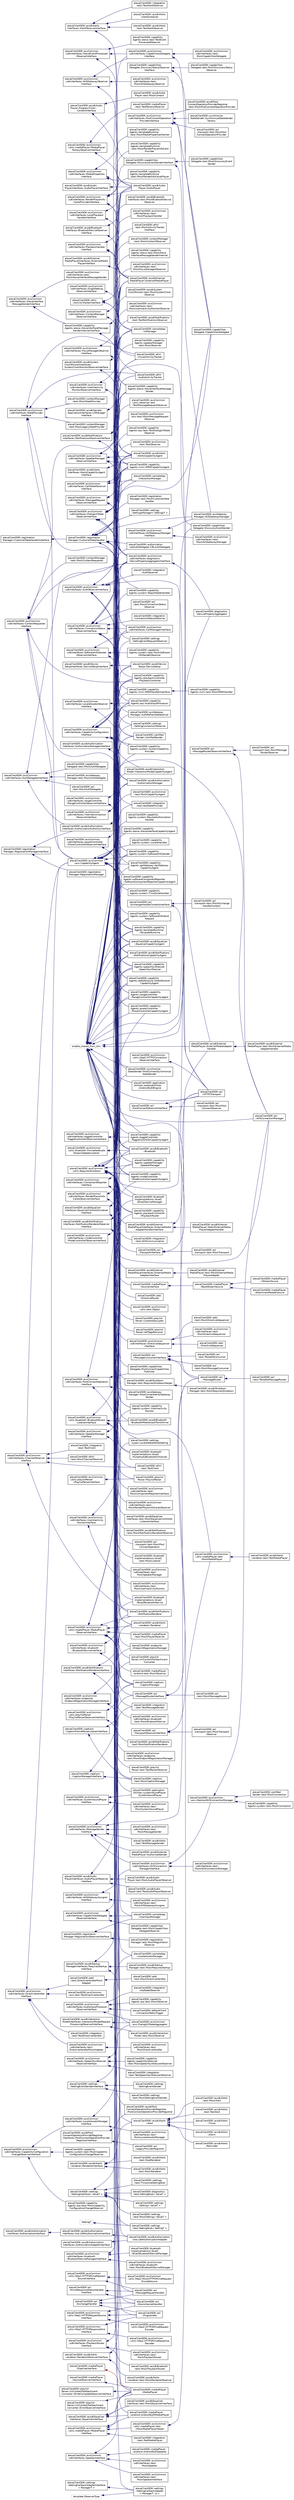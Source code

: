 digraph "Graphical Class Hierarchy"
{
  edge [fontname="Helvetica",fontsize="10",labelfontname="Helvetica",labelfontsize="10"];
  node [fontname="Helvetica",fontsize="10",shape=record];
  rankdir="LR";
  Node1360 [label="alexaClientSDK::afml\l::ActivityTrackerInterface",height=0.2,width=0.4,color="black", fillcolor="white", style="filled",URL="$classalexa_client_s_d_k_1_1afml_1_1_activity_tracker_interface.html"];
  Node1360 -> Node279 [dir="back",color="midnightblue",fontsize="10",style="solid",fontname="Helvetica"];
  Node279 [label="alexaClientSDK::afml\l::AudioActivityTracker",height=0.2,width=0.4,color="black", fillcolor="white", style="filled",URL="$classalexa_client_s_d_k_1_1afml_1_1_audio_activity_tracker.html"];
  Node1360 -> Node1361 [dir="back",color="midnightblue",fontsize="10",style="solid",fontname="Helvetica"];
  Node1361 [label="alexaClientSDK::afml\l::test::MockActivityTracker\lInterface",height=0.2,width=0.4,color="black", fillcolor="white", style="filled",URL="$classalexa_client_s_d_k_1_1afml_1_1test_1_1_mock_activity_tracker_interface.html",tooltip="A test observer that mocks out the ActivityTrackerInterface#notifyOfActivityUpdates() call..."];
  Node1360 -> Node280 [dir="back",color="midnightblue",fontsize="10",style="solid",fontname="Helvetica"];
  Node280 [label="alexaClientSDK::afml\l::VisualActivityTracker",height=0.2,width=0.4,color="black", fillcolor="white", style="filled",URL="$classalexa_client_s_d_k_1_1afml_1_1_visual_activity_tracker.html"];
  Node1350 [label="alexaClientSDK::acsdkAlerts\lInterfaces::AlertObserverInterface",height=0.2,width=0.4,color="black", fillcolor="white", style="filled",URL="$classalexa_client_s_d_k_1_1acsdk_alerts_interfaces_1_1_alert_observer_interface.html"];
  Node1350 -> Node257 [dir="back",color="midnightblue",fontsize="10",style="solid",fontname="Helvetica"];
  Node257 [label="alexaClientSDK::acsdkAlerts\l::AlertsCapabilityAgent",height=0.2,width=0.4,color="black", fillcolor="white", style="filled",URL="$classalexa_client_s_d_k_1_1acsdk_alerts_1_1_alerts_capability_agent.html"];
  Node1350 -> Node1351 [dir="back",color="midnightblue",fontsize="10",style="solid",fontname="Helvetica"];
  Node1351 [label="alexaClientSDK::acsdkAlerts\l::AlertScheduler",height=0.2,width=0.4,color="black", fillcolor="white", style="filled",URL="$classalexa_client_s_d_k_1_1acsdk_alerts_1_1_alert_scheduler.html"];
  Node1350 -> Node1352 [dir="back",color="midnightblue",fontsize="10",style="solid",fontname="Helvetica"];
  Node1352 [label="alexaClientSDK::acsdkAlerts\l::test::TestAlertObserver",height=0.2,width=0.4,color="black", fillcolor="white", style="filled",URL="$classalexa_client_s_d_k_1_1acsdk_alerts_1_1test_1_1_test_alert_observer.html"];
  Node1350 -> Node326 [dir="back",color="midnightblue",fontsize="10",style="solid",fontname="Helvetica"];
  Node326 [label="alexaClientSDK::avsCommon\l::sdkInterfaces::diagnostics\l::DevicePropertyAggregatorInterface",height=0.2,width=0.4,color="black", fillcolor="white", style="filled",URL="$classalexa_client_s_d_k_1_1avs_common_1_1sdk_interfaces_1_1diagnostics_1_1_device_property_aggregator_interface.html"];
  Node326 -> Node327 [dir="back",color="midnightblue",fontsize="10",style="solid",fontname="Helvetica"];
  Node327 [label="alexaClientSDK::diagnostics\l::DevicePropertyAggregator",height=0.2,width=0.4,color="black", fillcolor="white", style="filled",URL="$classalexa_client_s_d_k_1_1diagnostics_1_1_device_property_aggregator.html"];
  Node1350 -> Node1353 [dir="back",color="midnightblue",fontsize="10",style="solid",fontname="Helvetica"];
  Node1353 [label="alexaClientSDK::integration\l::test::TestAlertObserver",height=0.2,width=0.4,color="black", fillcolor="white", style="filled",URL="$classalexa_client_s_d_k_1_1integration_1_1test_1_1_test_alert_observer.html"];
  Node1346 [label="alexaClientSDK::acsdkAlerts\lInterfaces::AlertsCapabilityAgent\lInterface",height=0.2,width=0.4,color="black", fillcolor="white", style="filled",URL="$classalexa_client_s_d_k_1_1acsdk_alerts_interfaces_1_1_alerts_capability_agent_interface.html"];
  Node1346 -> Node257 [dir="back",color="midnightblue",fontsize="10",style="solid",fontname="Helvetica"];
  Node1338 [label="alexaClientSDK::avsCommon\l::sdkInterfaces::AlexaEventProcessed\lObserverInterface",height=0.2,width=0.4,color="black", fillcolor="white", style="filled",URL="$classalexa_client_s_d_k_1_1avs_common_1_1sdk_interfaces_1_1_alexa_event_processed_observer_interface.html"];
  Node1338 -> Node1087 [dir="back",color="midnightblue",fontsize="10",style="solid",fontname="Helvetica"];
  Node1087 [label="alexaClientSDK::avsCommon\l::sdkInterfaces::CapabilitiesDelegate\lInterface",height=0.2,width=0.4,color="black", fillcolor="white", style="filled",URL="$classalexa_client_s_d_k_1_1avs_common_1_1sdk_interfaces_1_1_capabilities_delegate_interface.html"];
  Node1087 -> Node1088 [dir="back",color="midnightblue",fontsize="10",style="solid",fontname="Helvetica"];
  Node1088 [label="alexaClientSDK::avsCommon\l::sdkInterfaces::test::\lMockCapabilitiesDelegate",height=0.2,width=0.4,color="black", fillcolor="white", style="filled",URL="$classalexa_client_s_d_k_1_1avs_common_1_1sdk_interfaces_1_1test_1_1_mock_capabilities_delegate.html",tooltip="Mock class that implements the CapabilitiesDelegateInterface. "];
  Node1087 -> Node430 [dir="back",color="midnightblue",fontsize="10",style="solid",fontname="Helvetica"];
  Node430 [label="alexaClientSDK::capabilities\lDelegate::CapabilitiesDelegate",height=0.2,width=0.4,color="black", fillcolor="white", style="filled",URL="$classalexa_client_s_d_k_1_1capabilities_delegate_1_1_capabilities_delegate.html"];
  Node1338 -> Node1235 [dir="back",color="midnightblue",fontsize="10",style="solid",fontname="Helvetica"];
  Node1235 [label="alexaClientSDK::capabilities\lDelegate::DiscoveryEventSenderInterface",height=0.2,width=0.4,color="black", fillcolor="white", style="filled",URL="$classalexa_client_s_d_k_1_1capabilities_delegate_1_1_discovery_event_sender_interface.html"];
  Node1235 -> Node989 [dir="back",color="midnightblue",fontsize="10",style="solid",fontname="Helvetica"];
  Node989 [label="alexaClientSDK::capabilities\lDelegate::DiscoveryEventSender",height=0.2,width=0.4,color="black", fillcolor="white", style="filled",URL="$classalexa_client_s_d_k_1_1capabilities_delegate_1_1_discovery_event_sender.html"];
  Node1235 -> Node1236 [dir="back",color="midnightblue",fontsize="10",style="solid",fontname="Helvetica"];
  Node1236 [label="alexaClientSDK::capabilities\lDelegate::test::MockDiscoveryEvent\lSender",height=0.2,width=0.4,color="black", fillcolor="white", style="filled",URL="$classalexa_client_s_d_k_1_1capabilities_delegate_1_1test_1_1_mock_discovery_event_sender.html"];
  Node1338 -> Node1339 [dir="back",color="midnightblue",fontsize="10",style="solid",fontname="Helvetica"];
  Node1339 [label="alexaClientSDK::capability\lAgents::alexa::test::TestEvent\lProcessedObserver",height=0.2,width=0.4,color="black", fillcolor="white", style="filled",URL="$classalexa_client_s_d_k_1_1capability_agents_1_1alexa_1_1test_1_1_test_event_processed_observer.html",tooltip="A test EventProcessedObserver. "];
  Node1334 [label="alexaClientSDK::avsCommon\l::sdkInterfaces::AlexaInterface\lMessageSenderInterface",height=0.2,width=0.4,color="black", fillcolor="white", style="filled",URL="$classalexa_client_s_d_k_1_1avs_common_1_1sdk_interfaces_1_1_alexa_interface_message_sender_interface.html"];
  Node1334 -> Node1335 [dir="back",color="midnightblue",fontsize="10",style="solid",fontname="Helvetica"];
  Node1335 [label="alexaClientSDK::avsCommon\l::sdkInterfaces::test::\lMockAlexaInterfaceMessageSender",height=0.2,width=0.4,color="black", fillcolor="white", style="filled",URL="$classalexa_client_s_d_k_1_1avs_common_1_1sdk_interfaces_1_1test_1_1_mock_alexa_interface_message_sender.html",tooltip="Mock class that implements the AlexaInterfaceResponseSender. "];
  Node1334 -> Node1336 [dir="back",color="midnightblue",fontsize="10",style="solid",fontname="Helvetica"];
  Node1336 [label="alexaClientSDK::capability\lAgents::alexa::AlexaInterfaceMessage\lSenderInternalInterface",height=0.2,width=0.4,color="black", fillcolor="white", style="filled",URL="$classalexa_client_s_d_k_1_1capability_agents_1_1alexa_1_1_alexa_interface_message_sender_internal_interface.html"];
  Node1336 -> Node431 [dir="back",color="midnightblue",fontsize="10",style="solid",fontname="Helvetica"];
  Node431 [label="alexaClientSDK::capability\lAgents::alexa::AlexaInterfaceMessage\lSender",height=0.2,width=0.4,color="black", fillcolor="white", style="filled",URL="$classalexa_client_s_d_k_1_1capability_agents_1_1alexa_1_1_alexa_interface_message_sender.html"];
  Node1336 -> Node1337 [dir="back",color="midnightblue",fontsize="10",style="solid",fontname="Helvetica"];
  Node1337 [label="alexaClientSDK::capability\lAgents::alexa::test::MockAlexa\lInterfaceMessageSenderInternal",height=0.2,width=0.4,color="black", fillcolor="white", style="filled",URL="$classalexa_client_s_d_k_1_1capability_agents_1_1alexa_1_1test_1_1_mock_alexa_interface_message_sender_internal.html",tooltip="A mock MockAlexaInterfaceMessageSenderInternal. "];
  Node1252 [label="alexaClientSDK::avsCommon\l::sdkInterfaces::AudioInputProcessor\lObserverInterface",height=0.2,width=0.4,color="black", fillcolor="white", style="filled",URL="$classalexa_client_s_d_k_1_1avs_common_1_1sdk_interfaces_1_1_audio_input_processor_observer_interface.html",tooltip="A state observer for an AudioInputProcessor. "];
  Node1252 -> Node315 [dir="back",color="midnightblue",fontsize="10",style="solid",fontname="Helvetica"];
  Node315 [label="alexaClientSDK::avsCommon\l::avs::DialogUXStateAggregator",height=0.2,width=0.4,color="black", fillcolor="white", style="filled",URL="$classalexa_client_s_d_k_1_1avs_common_1_1avs_1_1_dialog_u_x_state_aggregator.html"];
  Node1252 -> Node1253 [dir="back",color="midnightblue",fontsize="10",style="solid",fontname="Helvetica"];
  Node1253 [label="alexaClientSDK::capability\lAgents::aip::test::MockObserver",height=0.2,width=0.4,color="black", fillcolor="white", style="filled",URL="$classalexa_client_s_d_k_1_1capability_agents_1_1aip_1_1test_1_1_mock_observer.html",tooltip="Mock class that implements the Observer. "];
  Node1252 -> Node1254 [dir="back",color="midnightblue",fontsize="10",style="solid",fontname="Helvetica"];
  Node1254 [label="alexaClientSDK::defaultClient\l::ConnectionRetryTrigger",height=0.2,width=0.4,color="black", fillcolor="white", style="filled",URL="$classalexa_client_s_d_k_1_1default_client_1_1_connection_retry_trigger.html"];
  Node1252 -> Node1255 [dir="back",color="midnightblue",fontsize="10",style="solid",fontname="Helvetica"];
  Node1255 [label="alexaClientSDK::integration\l::AipStateObserver",height=0.2,width=0.4,color="black", fillcolor="white", style="filled",URL="$classalexa_client_s_d_k_1_1integration_1_1_aip_state_observer.html"];
  Node1247 [label="alexaClientSDK::acsdkAudio\lPlayerInterfaces::AudioPlayerInterface",height=0.2,width=0.4,color="black", fillcolor="white", style="filled",URL="$classalexa_client_s_d_k_1_1acsdk_audio_player_interfaces_1_1_audio_player_interface.html"];
  Node1247 -> Node282 [dir="back",color="midnightblue",fontsize="10",style="solid",fontname="Helvetica"];
  Node282 [label="alexaClientSDK::acsdkAudio\lPlayer::AudioPlayer",height=0.2,width=0.4,color="black", fillcolor="white", style="filled",URL="$classalexa_client_s_d_k_1_1acsdk_audio_player_1_1_audio_player.html"];
  Node1244 [label="alexaClientSDK::acsdkAudio\lPlayerInterfaces::AudioPlayerObserver\lInterface",height=0.2,width=0.4,color="black", fillcolor="white", style="filled",URL="$classalexa_client_s_d_k_1_1acsdk_audio_player_interfaces_1_1_audio_player_observer_interface.html"];
  Node1244 -> Node1245 [dir="back",color="midnightblue",fontsize="10",style="solid",fontname="Helvetica"];
  Node1245 [label="alexaClientSDK::acsdkAudio\lPlayer::test::MockAudioPlayerObserver",height=0.2,width=0.4,color="black", fillcolor="white", style="filled",URL="$classalexa_client_s_d_k_1_1acsdk_audio_player_1_1test_1_1_mock_audio_player_observer.html"];
  Node1244 -> Node1246 [dir="back",color="midnightblue",fontsize="10",style="solid",fontname="Helvetica"];
  Node1246 [label="alexaClientSDK::acsdkAudio\lPlayer::test::TestAudioPlayerObserver",height=0.2,width=0.4,color="black", fillcolor="white", style="filled",URL="$classalexa_client_s_d_k_1_1acsdk_audio_player_1_1test_1_1_test_audio_player_observer.html"];
  Node1244 -> Node326 [dir="back",color="midnightblue",fontsize="10",style="solid",fontname="Helvetica"];
  Node1239 [label="alexaClientSDK::avsCommon\l::sdkInterfaces::AuthDelegateInterface",height=0.2,width=0.4,color="black", fillcolor="white", style="filled",URL="$classalexa_client_s_d_k_1_1avs_common_1_1sdk_interfaces_1_1_auth_delegate_interface.html"];
  Node1239 -> Node1240 [dir="back",color="midnightblue",fontsize="10",style="solid",fontname="Helvetica"];
  Node1240 [label="alexaClientSDK::acl\l::test::MockAuthDelegate",height=0.2,width=0.4,color="black", fillcolor="white", style="filled",URL="$classalexa_client_s_d_k_1_1acl_1_1test_1_1_mock_auth_delegate.html"];
  Node1239 -> Node479 [dir="back",color="midnightblue",fontsize="10",style="solid",fontname="Helvetica"];
  Node479 [label="alexaClientSDK::acsdkAuthorization\lInterfaces::AuthorizationAuthorityInterface",height=0.2,width=0.4,color="black", fillcolor="white", style="filled",URL="$classalexa_client_s_d_k_1_1acsdk_authorization_interfaces_1_1_authorization_authority_interface.html"];
  Node479 -> Node413 [dir="back",color="midnightblue",fontsize="10",style="solid",fontname="Helvetica"];
  Node413 [label="alexaClientSDK::acsdkAuthorization\l::AuthorizationManager",height=0.2,width=0.4,color="black", fillcolor="white", style="filled",URL="$classalexa_client_s_d_k_1_1acsdk_authorization_1_1_authorization_manager.html"];
  Node1239 -> Node1058 [dir="back",color="midnightblue",fontsize="10",style="solid",fontname="Helvetica"];
  Node1058 [label="alexaClientSDK::authorization\l::cblAuthDelegate::CBLAuthDelegate",height=0.2,width=0.4,color="black", fillcolor="white", style="filled",URL="$classalexa_client_s_d_k_1_1authorization_1_1cbl_auth_delegate_1_1_c_b_l_auth_delegate.html"];
  Node1239 -> Node1241 [dir="back",color="midnightblue",fontsize="10",style="solid",fontname="Helvetica"];
  Node1241 [label="alexaClientSDK::avsGateway\lManager::test::MockAuthDelegate",height=0.2,width=0.4,color="black", fillcolor="white", style="filled",URL="$classalexa_client_s_d_k_1_1avs_gateway_manager_1_1test_1_1_mock_auth_delegate.html"];
  Node1239 -> Node1242 [dir="back",color="midnightblue",fontsize="10",style="solid",fontname="Helvetica"];
  Node1242 [label="alexaClientSDK::capabilities\lDelegate::test::MockAuthDelegate",height=0.2,width=0.4,color="black", fillcolor="white", style="filled",URL="$classalexa_client_s_d_k_1_1capabilities_delegate_1_1test_1_1_mock_auth_delegate.html"];
  Node1234 [label="alexaClientSDK::avsCommon\l::sdkInterfaces::AuthObserverInterface",height=0.2,width=0.4,color="black", fillcolor="white", style="filled",URL="$classalexa_client_s_d_k_1_1avs_common_1_1sdk_interfaces_1_1_auth_observer_interface.html"];
  Node1234 -> Node410 [dir="back",color="midnightblue",fontsize="10",style="solid",fontname="Helvetica"];
  Node410 [label="alexaClientSDK::acl\l::HTTP2Transport",height=0.2,width=0.4,color="black", fillcolor="white", style="filled",URL="$classalexa_client_s_d_k_1_1acl_1_1_h_t_t_p2_transport.html"];
  Node1234 -> Node326 [dir="back",color="midnightblue",fontsize="10",style="solid",fontname="Helvetica"];
  Node1234 -> Node986 [dir="back",color="midnightblue",fontsize="10",style="solid",fontname="Helvetica"];
  Node986 [label="alexaClientSDK::avsGateway\lManager::AuthRefreshedObserver",height=0.2,width=0.4,color="black", fillcolor="white", style="filled",URL="$classalexa_client_s_d_k_1_1avs_gateway_manager_1_1_auth_refreshed_observer.html"];
  Node1234 -> Node1235 [dir="back",color="midnightblue",fontsize="10",style="solid",fontname="Helvetica"];
  Node1234 -> Node1237 [dir="back",color="midnightblue",fontsize="10",style="solid",fontname="Helvetica"];
  Node1237 [label="alexaClientSDK::integration\l::AuthObserver",height=0.2,width=0.4,color="black", fillcolor="white", style="filled",URL="$classalexa_client_s_d_k_1_1integration_1_1_auth_observer.html"];
  Node1234 -> Node26 [dir="back",color="midnightblue",fontsize="10",style="solid",fontname="Helvetica"];
  Node26 [label="alexaClientSDK::sampleApp\l::UIManager",height=0.2,width=0.4,color="black", fillcolor="white", style="filled",URL="$classalexa_client_s_d_k_1_1sample_app_1_1_u_i_manager.html"];
  Node1234 -> Node477 [dir="back",color="midnightblue",fontsize="10",style="solid",fontname="Helvetica"];
  Node477 [label="alexaClientSDK::sampleApp\l::UserInputManager",height=0.2,width=0.4,color="black", fillcolor="white", style="filled",URL="$classalexa_client_s_d_k_1_1sample_app_1_1_user_input_manager.html",tooltip="Observes user input from the console and notifies the interaction manager of the user&#39;s intentions..."];
  Node1233 [label="alexaClientSDK::acsdkAuthorization\lInterfaces::AuthorizationAdapterInterface",height=0.2,width=0.4,color="black", fillcolor="white", style="filled",URL="$classalexa_client_s_d_k_1_1acsdk_authorization_interfaces_1_1_authorization_adapter_interface.html"];
  Node1233 -> Node981 [dir="back",color="midnightblue",fontsize="10",style="solid",fontname="Helvetica"];
  Node981 [label="alexaClientSDK::acsdkAuthorization\l::lwa::LWAAuthorizationAdapter",height=0.2,width=0.4,color="black", fillcolor="white", style="filled",URL="$classalexa_client_s_d_k_1_1acsdk_authorization_1_1lwa_1_1_l_w_a_authorization_adapter.html"];
  Node1231 [label="alexaClientSDK::acsdkAuthorization\lInterfaces::AuthorizationInterface",height=0.2,width=0.4,color="black", fillcolor="white", style="filled",URL="$classalexa_client_s_d_k_1_1acsdk_authorization_interfaces_1_1_authorization_interface.html"];
  Node1231 -> Node1232 [dir="back",color="midnightblue",fontsize="10",style="solid",fontname="Helvetica"];
  Node1232 [label="alexaClientSDK::acsdkAuthorization\lInterfaces::lwa::LWAAuthorizationInterface",height=0.2,width=0.4,color="black", fillcolor="white", style="filled",URL="$classalexa_client_s_d_k_1_1acsdk_authorization_interfaces_1_1lwa_1_1_l_w_a_authorization_interface.html"];
  Node1232 -> Node981 [dir="back",color="midnightblue",fontsize="10",style="solid",fontname="Helvetica"];
  Node1230 [label="alexaClientSDK::acsdkAuthorization\lInterfaces::AuthorizationManagerInterface",height=0.2,width=0.4,color="black", fillcolor="white", style="filled",URL="$classalexa_client_s_d_k_1_1acsdk_authorization_interfaces_1_1_authorization_manager_interface.html"];
  Node1230 -> Node413 [dir="back",color="midnightblue",fontsize="10",style="solid",fontname="Helvetica"];
  Node1224 [label="alexaClientSDK::avsCommon\l::sdkInterfaces::AVSGatewayAssigner\lInterface",height=0.2,width=0.4,color="black", fillcolor="white", style="filled",URL="$classalexa_client_s_d_k_1_1avs_common_1_1sdk_interfaces_1_1_a_v_s_gateway_assigner_interface.html"];
  Node1224 -> Node693 [dir="back",color="midnightblue",fontsize="10",style="solid",fontname="Helvetica"];
  Node693 [label="alexaClientSDK::avsCommon\l::sdkInterfaces::AVSConnection\lManagerInterface",height=0.2,width=0.4,color="black", fillcolor="white", style="filled",URL="$classalexa_client_s_d_k_1_1avs_common_1_1sdk_interfaces_1_1_a_v_s_connection_manager_interface.html"];
  Node693 -> Node694 [dir="back",color="midnightblue",fontsize="10",style="solid",fontname="Helvetica"];
  Node694 [label="alexaClientSDK::avsCommon\l::avs::AbstractAVSConnectionManager",height=0.2,width=0.4,color="black", fillcolor="white", style="filled",URL="$classalexa_client_s_d_k_1_1avs_common_1_1avs_1_1_abstract_a_v_s_connection_manager.html"];
  Node694 -> Node406 [dir="back",color="midnightblue",fontsize="10",style="solid",fontname="Helvetica"];
  Node406 [label="alexaClientSDK::acl\l::AVSConnectionManager",height=0.2,width=0.4,color="black", fillcolor="white", style="filled",URL="$classalexa_client_s_d_k_1_1acl_1_1_a_v_s_connection_manager.html"];
  Node694 -> Node695 [dir="back",color="midnightblue",fontsize="10",style="solid",fontname="Helvetica"];
  Node695 [label="alexaClientSDK::capability\lAgents::system::test::MockConnection",height=0.2,width=0.4,color="black", fillcolor="white", style="filled",URL="$classalexa_client_s_d_k_1_1capability_agents_1_1system_1_1test_1_1_mock_connection.html"];
  Node694 -> Node696 [dir="back",color="midnightblue",fontsize="10",style="solid",fontname="Helvetica"];
  Node696 [label="alexaClientSDK::certified\lSender::test::MockConnection",height=0.2,width=0.4,color="black", fillcolor="white", style="filled",URL="$classalexa_client_s_d_k_1_1certified_sender_1_1test_1_1_mock_connection.html"];
  Node693 -> Node697 [dir="back",color="midnightblue",fontsize="10",style="solid",fontname="Helvetica"];
  Node697 [label="alexaClientSDK::avsCommon\l::sdkInterfaces::test::\lMockAVSConnectionManager",height=0.2,width=0.4,color="black", fillcolor="white", style="filled",URL="$classalexa_client_s_d_k_1_1avs_common_1_1sdk_interfaces_1_1test_1_1_mock_a_v_s_connection_manager.html",tooltip="Mock class that implements AVSCOnnectionManagerInterface. "];
  Node1224 -> Node1225 [dir="back",color="midnightblue",fontsize="10",style="solid",fontname="Helvetica"];
  Node1225 [label="alexaClientSDK::avsCommon\l::sdkInterfaces::test::\lMockAVSGatewayAssigner",height=0.2,width=0.4,color="black", fillcolor="white", style="filled",URL="$classalexa_client_s_d_k_1_1avs_common_1_1sdk_interfaces_1_1test_1_1_mock_a_v_s_gateway_assigner.html"];
  Node1222 [label="alexaClientSDK::avsCommon\l::sdkInterfaces::AVSGatewayManager\lInterface",height=0.2,width=0.4,color="black", fillcolor="white", style="filled",URL="$classalexa_client_s_d_k_1_1avs_common_1_1sdk_interfaces_1_1_a_v_s_gateway_manager_interface.html"];
  Node1222 -> Node1223 [dir="back",color="midnightblue",fontsize="10",style="solid",fontname="Helvetica"];
  Node1223 [label="alexaClientSDK::avsCommon\l::sdkInterfaces::test::\lMockAVSGatewayManager",height=0.2,width=0.4,color="black", fillcolor="white", style="filled",URL="$classalexa_client_s_d_k_1_1avs_common_1_1sdk_interfaces_1_1test_1_1_mock_a_v_s_gateway_manager.html"];
  Node1222 -> Node528 [dir="back",color="midnightblue",fontsize="10",style="solid",fontname="Helvetica"];
  Node528 [label="alexaClientSDK::avsGateway\lManager::AVSGatewayManager",height=0.2,width=0.4,color="black", fillcolor="white", style="filled",URL="$classalexa_client_s_d_k_1_1avs_gateway_manager_1_1_a_v_s_gateway_manager.html"];
  Node1217 [label="alexaClientSDK::avsCommon\l::sdkInterfaces::AVSGatewayObserver\lInterface",height=0.2,width=0.4,color="black", fillcolor="white", style="filled",URL="$classalexa_client_s_d_k_1_1avs_common_1_1sdk_interfaces_1_1_a_v_s_gateway_observer_interface.html"];
  Node1217 -> Node288 [dir="back",color="midnightblue",fontsize="10",style="solid",fontname="Helvetica"];
  Node288 [label="alexaClientSDK::avsCommon\l::sdkInterfaces::CallManagerInterface",height=0.2,width=0.4,color="black", fillcolor="white", style="filled",URL="$classalexa_client_s_d_k_1_1avs_common_1_1sdk_interfaces_1_1_call_manager_interface.html"];
  Node1217 -> Node1087 [dir="back",color="midnightblue",fontsize="10",style="solid",fontname="Helvetica"];
  Node1217 -> Node1218 [dir="back",color="midnightblue",fontsize="10",style="solid",fontname="Helvetica"];
  Node1218 [label="alexaClientSDK::avsCommon\l::sdkInterfaces::test::\lMockAVSGatewayObserver",height=0.2,width=0.4,color="black", fillcolor="white", style="filled",URL="$classalexa_client_s_d_k_1_1avs_common_1_1sdk_interfaces_1_1test_1_1_mock_a_v_s_gateway_observer.html"];
  Node1204 [label="alexaClientSDK::avsCommon\l::sdkInterfaces::bluetooth\l::BluetoothDeviceInterface",height=0.2,width=0.4,color="black", fillcolor="white", style="filled",URL="$classalexa_client_s_d_k_1_1avs_common_1_1sdk_interfaces_1_1bluetooth_1_1_bluetooth_device_interface.html",tooltip="Represents a Bluetooth Device. "];
  Node1204 -> Node1205 [dir="back",color="midnightblue",fontsize="10",style="solid",fontname="Helvetica"];
  Node1205 [label="alexaClientSDK::avsCommon\l::sdkInterfaces::bluetooth\l::test::MockBluetoothDevice",height=0.2,width=0.4,color="black", fillcolor="white", style="filled",URL="$classalexa_client_s_d_k_1_1avs_common_1_1sdk_interfaces_1_1bluetooth_1_1test_1_1_mock_bluetooth_device.html"];
  Node1204 -> Node987 [dir="back",color="midnightblue",fontsize="10",style="solid",fontname="Helvetica"];
  Node987 [label="alexaClientSDK::bluetooth\lImplementations::blueZ\l::BlueZBluetoothDevice",height=0.2,width=0.4,color="black", fillcolor="white", style="filled",URL="$classalexa_client_s_d_k_1_1bluetooth_implementations_1_1blue_z_1_1_blue_z_bluetooth_device.html",tooltip="A BlueZ implementation of the BluetoothDeviceInterface. "];
  Node1201 [label="alexaClientSDK::avsCommon\l::sdkInterfaces::bluetooth\l::BluetoothDeviceManagerInterface",height=0.2,width=0.4,color="black", fillcolor="white", style="filled",URL="$classalexa_client_s_d_k_1_1avs_common_1_1sdk_interfaces_1_1bluetooth_1_1_bluetooth_device_manager_interface.html"];
  Node1201 -> Node1202 [dir="back",color="midnightblue",fontsize="10",style="solid",fontname="Helvetica"];
  Node1202 [label="alexaClientSDK::avsCommon\l::sdkInterfaces::bluetooth\l::test::MockBluetoothDeviceManager",height=0.2,width=0.4,color="black", fillcolor="white", style="filled",URL="$classalexa_client_s_d_k_1_1avs_common_1_1sdk_interfaces_1_1bluetooth_1_1test_1_1_mock_bluetooth_device_manager.html"];
  Node1201 -> Node1203 [dir="back",color="midnightblue",fontsize="10",style="solid",fontname="Helvetica"];
  Node1203 [label="alexaClientSDK::bluetooth\lImplementations::blueZ\l::BlueZBluetoothDeviceManager",height=0.2,width=0.4,color="black", fillcolor="white", style="filled",URL="$classalexa_client_s_d_k_1_1bluetooth_implementations_1_1blue_z_1_1_blue_z_bluetooth_device_manager.html"];
  Node1201 -> Node429 [dir="back",color="midnightblue",fontsize="10",style="solid",fontname="Helvetica"];
  Node429 [label="alexaClientSDK::bluetooth\lImplementations::blueZ\l::BlueZDeviceManager",height=0.2,width=0.4,color="black", fillcolor="white", style="filled",URL="$classalexa_client_s_d_k_1_1bluetooth_implementations_1_1blue_z_1_1_blue_z_device_manager.html"];
  Node1199 [label="alexaClientSDK::acsdkBluetooth\lInterfaces::BluetoothDeviceObserver\lInterface",height=0.2,width=0.4,color="black", fillcolor="white", style="filled",URL="$classalexa_client_s_d_k_1_1acsdk_bluetooth_interfaces_1_1_bluetooth_device_observer_interface.html"];
  Node1199 -> Node1200 [dir="back",color="midnightblue",fontsize="10",style="solid",fontname="Helvetica"];
  Node1200 [label="alexaClientSDK::acsdkBluetooth\lInterfaces::test::MockBluetoothDevice\lObserver",height=0.2,width=0.4,color="black", fillcolor="white", style="filled",URL="$classalexa_client_s_d_k_1_1acsdk_bluetooth_interfaces_1_1test_1_1_mock_bluetooth_device_observer.html"];
  Node1199 -> Node26 [dir="back",color="midnightblue",fontsize="10",style="solid",fontname="Helvetica"];
  Node1187 [label="alexaClientSDK::avsCommon\l::utils::bluetooth::BluetoothEvent\lListenerInterface",height=0.2,width=0.4,color="black", fillcolor="white", style="filled",URL="$classalexa_client_s_d_k_1_1avs_common_1_1utils_1_1bluetooth_1_1_bluetooth_event_listener_interface.html"];
  Node1187 -> Node283 [dir="back",color="midnightblue",fontsize="10",style="solid",fontname="Helvetica"];
  Node283 [label="alexaClientSDK::acsdkBluetooth\l::Bluetooth",height=0.2,width=0.4,color="black", fillcolor="white", style="filled",URL="$classalexa_client_s_d_k_1_1acsdk_bluetooth_1_1_bluetooth.html"];
  Node1187 -> Node982 [dir="back",color="midnightblue",fontsize="10",style="solid",fontname="Helvetica"];
  Node982 [label="alexaClientSDK::acsdkBluetooth\l::BluetoothMediaInputTransformer",height=0.2,width=0.4,color="black", fillcolor="white", style="filled",URL="$classalexa_client_s_d_k_1_1acsdk_bluetooth_1_1_bluetooth_media_input_transformer.html"];
  Node1187 -> Node988 [dir="back",color="midnightblue",fontsize="10",style="solid",fontname="Helvetica"];
  Node988 [label="alexaClientSDK::bluetooth\lImplementations::blueZ\l::PulseAudioBluetoothInitializer",height=0.2,width=0.4,color="black", fillcolor="white", style="filled",URL="$classalexa_client_s_d_k_1_1bluetooth_implementations_1_1blue_z_1_1_pulse_audio_bluetooth_initializer.html"];
  Node1187 -> Node1188 [dir="back",color="midnightblue",fontsize="10",style="solid",fontname="Helvetica"];
  Node1188 [label="alexaClientSDK::bluetooth\lImplementations::blueZ\l::test::MockListener",height=0.2,width=0.4,color="black", fillcolor="white", style="filled",URL="$classalexa_client_s_d_k_1_1bluetooth_implementations_1_1blue_z_1_1test_1_1_mock_listener.html",tooltip="A mock listener for the BluetoothEventBus. "];
  Node1154 [label="alexaClientSDK::avsCommon\l::sdkInterfaces::CallStateObserver\lInterface",height=0.2,width=0.4,color="black", fillcolor="white", style="filled",URL="$classalexa_client_s_d_k_1_1avs_common_1_1sdk_interfaces_1_1_call_state_observer_interface.html"];
  Node1154 -> Node16 [dir="back",color="midnightblue",fontsize="10",style="solid",fontname="Helvetica"];
  Node16 [label="alexaClientSDK::capability\lAgents::mrm::MRMCapabilityAgent",height=0.2,width=0.4,color="black", fillcolor="white", style="filled",URL="$classalexa_client_s_d_k_1_1capability_agents_1_1mrm_1_1_m_r_m_capability_agent.html"];
  Node1154 -> Node449 [dir="back",color="midnightblue",fontsize="10",style="solid",fontname="Helvetica"];
  Node449 [label="alexaClientSDK::sampleApp\l::InteractionManager",height=0.2,width=0.4,color="black", fillcolor="white", style="filled",URL="$classalexa_client_s_d_k_1_1sample_app_1_1_interaction_manager.html"];
  Node1152 [label="alexaClientSDK::avsCommon\l::sdkInterfaces::CapabilitiesDelegate\lObserverInterface",height=0.2,width=0.4,color="black", fillcolor="white", style="filled",URL="$classalexa_client_s_d_k_1_1avs_common_1_1sdk_interfaces_1_1_capabilities_delegate_observer_interface.html"];
  Node1152 -> Node1153 [dir="back",color="midnightblue",fontsize="10",style="solid",fontname="Helvetica"];
  Node1153 [label="alexaClientSDK::capabilities\lDelegate::test::MockCapabilities\lDelegateObserver",height=0.2,width=0.4,color="black", fillcolor="white", style="filled",URL="$classalexa_client_s_d_k_1_1capabilities_delegate_1_1test_1_1_mock_capabilities_delegate_observer.html"];
  Node1152 -> Node26 [dir="back",color="midnightblue",fontsize="10",style="solid",fontname="Helvetica"];
  Node1152 -> Node477 [dir="back",color="midnightblue",fontsize="10",style="solid",fontname="Helvetica"];
  Node1141 [label="alexaClientSDK::avsCommon\l::sdkInterfaces::CapabilityConfiguration\lChangeObserverInterface",height=0.2,width=0.4,color="black", fillcolor="white", style="filled",URL="$classalexa_client_s_d_k_1_1avs_common_1_1sdk_interfaces_1_1_capability_configuration_change_observer_interface.html"];
  Node1141 -> Node1142 [dir="back",color="midnightblue",fontsize="10",style="solid",fontname="Helvetica"];
  Node1142 [label="alexaClientSDK::avsCommon\l::sdkInterfaces::LocaleAssetsManager\lInterface",height=0.2,width=0.4,color="black", fillcolor="white", style="filled",URL="$classalexa_client_s_d_k_1_1avs_common_1_1sdk_interfaces_1_1_locale_assets_manager_interface.html"];
  Node1142 -> Node1143 [dir="back",color="midnightblue",fontsize="10",style="solid",fontname="Helvetica"];
  Node1143 [label="alexaClientSDK::avsCommon\l::sdkInterfaces::test::\lMockLocaleAssetsManager",height=0.2,width=0.4,color="black", fillcolor="white", style="filled",URL="$classalexa_client_s_d_k_1_1avs_common_1_1sdk_interfaces_1_1test_1_1_mock_locale_assets_manager.html"];
  Node1142 -> Node450 [dir="back",color="midnightblue",fontsize="10",style="solid",fontname="Helvetica"];
  Node450 [label="alexaClientSDK::sampleApp\l::LocaleAssetsManager",height=0.2,width=0.4,color="black", fillcolor="white", style="filled",URL="$classalexa_client_s_d_k_1_1sample_app_1_1_locale_assets_manager.html"];
  Node1141 -> Node1144 [dir="back",color="midnightblue",fontsize="10",style="solid",fontname="Helvetica"];
  Node1144 [label="alexaClientSDK::capability\lAgents::aip::test::MockCapability\lConfigurationChangeObserver",height=0.2,width=0.4,color="black", fillcolor="white", style="filled",URL="$classalexa_client_s_d_k_1_1capability_agents_1_1aip_1_1test_1_1_mock_capability_configuration_change_observer.html",tooltip="Mock class that implements the CapabilityConfigurationChangeObserverInterface. "];
  Node1141 -> Node1145 [dir="back",color="midnightblue",fontsize="10",style="solid",fontname="Helvetica"];
  Node1145 [label="alexaClientSDK::capability\lAgents::system::test::MockCapability\lConfigurationChangeObserver",height=0.2,width=0.4,color="black", fillcolor="white", style="filled",URL="$classalexa_client_s_d_k_1_1capability_agents_1_1system_1_1test_1_1_mock_capability_configuration_change_observer.html",tooltip="Mock class that implements the CapabilityConfigurationChangeObserverInterface. "];
  Node1140 [label="alexaClientSDK::avsCommon\l::sdkInterfaces::CapabilityConfiguration\lInterface",height=0.2,width=0.4,color="black", fillcolor="white", style="filled",URL="$classalexa_client_s_d_k_1_1avs_common_1_1sdk_interfaces_1_1_capability_configuration_interface.html"];
  Node1140 -> Node257 [dir="back",color="midnightblue",fontsize="10",style="solid",fontname="Helvetica"];
  Node1140 -> Node282 [dir="back",color="midnightblue",fontsize="10",style="solid",fontname="Helvetica"];
  Node1140 -> Node283 [dir="back",color="midnightblue",fontsize="10",style="solid",fontname="Helvetica"];
  Node1140 -> Node983 [dir="back",color="midnightblue",fontsize="10",style="solid",fontname="Helvetica"];
  Node983 [label="alexaClientSDK::acsdkDevice\lSetup::DeviceSetup",height=0.2,width=0.4,color="black", fillcolor="white", style="filled",URL="$classalexa_client_s_d_k_1_1acsdk_device_setup_1_1_device_setup.html"];
  Node1140 -> Node284 [dir="back",color="midnightblue",fontsize="10",style="solid",fontname="Helvetica"];
  Node284 [label="alexaClientSDK::acsdkEqualizer\l::EqualizerCapabilityAgent",height=0.2,width=0.4,color="black", fillcolor="white", style="filled",URL="$classalexa_client_s_d_k_1_1acsdk_equalizer_1_1_equalizer_capability_agent.html"];
  Node1140 -> Node285 [dir="back",color="midnightblue",fontsize="10",style="solid",fontname="Helvetica"];
  Node285 [label="alexaClientSDK::acsdkExternal\lMediaPlayer::ExternalMediaPlayer",height=0.2,width=0.4,color="black", fillcolor="white", style="filled",URL="$classalexa_client_s_d_k_1_1acsdk_external_media_player_1_1_external_media_player.html"];
  Node1140 -> Node286 [dir="back",color="midnightblue",fontsize="10",style="solid",fontname="Helvetica"];
  Node286 [label="alexaClientSDK::acsdkInteraction\lModel::InteractionModelCapabilityAgent",height=0.2,width=0.4,color="black", fillcolor="white", style="filled",URL="$classalexa_client_s_d_k_1_1acsdk_interaction_model_1_1_interaction_model_capability_agent.html"];
  Node1140 -> Node287 [dir="back",color="midnightblue",fontsize="10",style="solid",fontname="Helvetica"];
  Node287 [label="alexaClientSDK::acsdkNotifications\l::NotificationsCapabilityAgent",height=0.2,width=0.4,color="black", fillcolor="white", style="filled",URL="$classalexa_client_s_d_k_1_1acsdk_notifications_1_1_notifications_capability_agent.html"];
  Node1140 -> Node279 [dir="back",color="midnightblue",fontsize="10",style="solid",fontname="Helvetica"];
  Node1140 -> Node280 [dir="back",color="midnightblue",fontsize="10",style="solid",fontname="Helvetica"];
  Node1140 -> Node290 [dir="back",color="midnightblue",fontsize="10",style="solid",fontname="Helvetica"];
  Node290 [label="alexaClientSDK::capability\lAgents::aip::AudioInputProcessor",height=0.2,width=0.4,color="black", fillcolor="white", style="filled",URL="$classalexa_client_s_d_k_1_1capability_agents_1_1aip_1_1_audio_input_processor.html"];
  Node1140 -> Node292 [dir="back",color="midnightblue",fontsize="10",style="solid",fontname="Helvetica"];
  Node292 [label="alexaClientSDK::capability\lAgents::apiGateway::ApiGateway\lCapabilityAgent",height=0.2,width=0.4,color="black", fillcolor="white", style="filled",URL="$classalexa_client_s_d_k_1_1capability_agents_1_1api_gateway_1_1_api_gateway_capability_agent.html"];
  Node1140 -> Node293 [dir="back",color="midnightblue",fontsize="10",style="solid",fontname="Helvetica"];
  Node293 [label="alexaClientSDK::capability\lAgents::doNotDisturb::DoNotDisturb\lCapabilityAgent",height=0.2,width=0.4,color="black", fillcolor="white", style="filled",URL="$classalexa_client_s_d_k_1_1capability_agents_1_1do_not_disturb_1_1_do_not_disturb_capability_agent.html"];
  Node1140 -> Node16 [dir="back",color="midnightblue",fontsize="10",style="solid",fontname="Helvetica"];
  Node1140 -> Node432 [dir="back",color="midnightblue",fontsize="10",style="solid",fontname="Helvetica"];
  Node432 [label="alexaClientSDK::capability\lAgents::playbackController\l::PlaybackController",height=0.2,width=0.4,color="black", fillcolor="white", style="filled",URL="$classalexa_client_s_d_k_1_1capability_agents_1_1playback_controller_1_1_playback_controller.html"];
  Node1140 -> Node1097 [dir="back",color="midnightblue",fontsize="10",style="solid",fontname="Helvetica"];
  Node1097 [label="alexaClientSDK::capability\lAgents::softwareComponentReporter\l::SoftwareComponentReporterCapabilityAgent",height=0.2,width=0.4,color="black", fillcolor="white", style="filled",URL="$classalexa_client_s_d_k_1_1capability_agents_1_1software_component_reporter_1_1_software_component_reporter_capability_agent.html"];
  Node1140 -> Node297 [dir="back",color="midnightblue",fontsize="10",style="solid",fontname="Helvetica"];
  Node297 [label="alexaClientSDK::capability\lAgents::speakerManager\l::SpeakerManager",height=0.2,width=0.4,color="black", fillcolor="white", style="filled",URL="$classalexa_client_s_d_k_1_1capability_agents_1_1speaker_manager_1_1_speaker_manager.html"];
  Node1140 -> Node298 [dir="back",color="midnightblue",fontsize="10",style="solid",fontname="Helvetica"];
  Node298 [label="alexaClientSDK::capability\lAgents::speechSynthesizer\l::SpeechSynthesizer",height=0.2,width=0.4,color="black", fillcolor="white", style="filled",URL="$classalexa_client_s_d_k_1_1capability_agents_1_1speech_synthesizer_1_1_speech_synthesizer.html"];
  Node1140 -> Node770 [dir="back",color="midnightblue",fontsize="10",style="solid",fontname="Helvetica"];
  Node770 [label="alexaClientSDK::capability\lAgents::system::SystemCapability\lProvider",height=0.2,width=0.4,color="black", fillcolor="white", style="filled",URL="$classalexa_client_s_d_k_1_1capability_agents_1_1system_1_1_system_capability_provider.html"];
  Node1140 -> Node304 [dir="back",color="midnightblue",fontsize="10",style="solid",fontname="Helvetica"];
  Node304 [label="alexaClientSDK::capability\lAgents::templateRuntime\l::TemplateRuntime",height=0.2,width=0.4,color="black", fillcolor="white", style="filled",URL="$classalexa_client_s_d_k_1_1capability_agents_1_1template_runtime_1_1_template_runtime.html"];
  Node1132 [label="alexaClientSDK::captions\l::CaptionFrameParseListenerInterface",height=0.2,width=0.4,color="black", fillcolor="white", style="filled",URL="$classalexa_client_s_d_k_1_1captions_1_1_caption_frame_parse_listener_interface.html"];
  Node1132 -> Node435 [dir="back",color="midnightblue",fontsize="10",style="solid",fontname="Helvetica"];
  Node435 [label="alexaClientSDK::captions\l::CaptionManager",height=0.2,width=0.4,color="black", fillcolor="white", style="filled",URL="$classalexa_client_s_d_k_1_1captions_1_1_caption_manager.html"];
  Node1132 -> Node735 [dir="back",color="midnightblue",fontsize="10",style="solid",fontname="Helvetica"];
  Node735 [label="alexaClientSDK::captions\l::test::MockCaptionManager",height=0.2,width=0.4,color="black", fillcolor="white", style="filled",URL="$classalexa_client_s_d_k_1_1captions_1_1test_1_1_mock_caption_manager.html"];
  Node1130 [label="alexaClientSDK::captions\l::CaptionManagerInterface",height=0.2,width=0.4,color="black", fillcolor="white", style="filled",URL="$classalexa_client_s_d_k_1_1captions_1_1_caption_manager_interface.html"];
  Node1130 -> Node435 [dir="back",color="midnightblue",fontsize="10",style="solid",fontname="Helvetica"];
  Node1130 -> Node735 [dir="back",color="midnightblue",fontsize="10",style="solid",fontname="Helvetica"];
  Node1110 [label="alexaClientSDK::avsCommon\l::sdkInterfaces::ChannelObserver\lInterface",height=0.2,width=0.4,color="black", fillcolor="white", style="filled",URL="$classalexa_client_s_d_k_1_1avs_common_1_1sdk_interfaces_1_1_channel_observer_interface.html"];
  Node1110 -> Node418 [dir="back",color="midnightblue",fontsize="10",style="solid",fontname="Helvetica"];
  Node418 [label="alexaClientSDK::acsdkNotifications\l::NotificationRenderer",height=0.2,width=0.4,color="black", fillcolor="white", style="filled",URL="$classalexa_client_s_d_k_1_1acsdk_notifications_1_1_notification_renderer.html"];
  Node1110 -> Node1111 [dir="back",color="midnightblue",fontsize="10",style="solid",fontname="Helvetica"];
  Node1111 [label="alexaClientSDK::afml\l::test::MockChannelObserver",height=0.2,width=0.4,color="black", fillcolor="white", style="filled",URL="$classalexa_client_s_d_k_1_1afml_1_1test_1_1_mock_channel_observer.html",tooltip="MockChannelObserver for tests. "];
  Node1110 -> Node984 [dir="back",color="midnightblue",fontsize="10",style="solid",fontname="Helvetica"];
  Node984 [label="alexaClientSDK::afml\l::test::TestClient",height=0.2,width=0.4,color="black", fillcolor="white", style="filled",URL="$classalexa_client_s_d_k_1_1afml_1_1test_1_1_test_client.html",tooltip="A test observer that mocks out the ChannelObserverInterface#onFocusChanged() call. "];
  Node1110 -> Node281 [dir="back",color="midnightblue",fontsize="10",style="solid",fontname="Helvetica"];
  Node281 [label="alexaClientSDK::avsCommon\l::avs::CapabilityAgent",height=0.2,width=0.4,color="black", fillcolor="white", style="filled",URL="$classalexa_client_s_d_k_1_1avs_common_1_1avs_1_1_capability_agent.html"];
  Node281 -> Node257 [dir="back",color="midnightblue",fontsize="10",style="solid",fontname="Helvetica"];
  Node281 -> Node282 [dir="back",color="midnightblue",fontsize="10",style="solid",fontname="Helvetica"];
  Node281 -> Node283 [dir="back",color="midnightblue",fontsize="10",style="solid",fontname="Helvetica"];
  Node281 -> Node284 [dir="back",color="midnightblue",fontsize="10",style="solid",fontname="Helvetica"];
  Node281 -> Node285 [dir="back",color="midnightblue",fontsize="10",style="solid",fontname="Helvetica"];
  Node281 -> Node286 [dir="back",color="midnightblue",fontsize="10",style="solid",fontname="Helvetica"];
  Node281 -> Node287 [dir="back",color="midnightblue",fontsize="10",style="solid",fontname="Helvetica"];
  Node281 -> Node288 [dir="back",color="midnightblue",fontsize="10",style="solid",fontname="Helvetica"];
  Node281 -> Node289 [dir="back",color="midnightblue",fontsize="10",style="solid",fontname="Helvetica"];
  Node289 [label="alexaClientSDK::avsCommon\l::test::MockCapabilityAgent",height=0.2,width=0.4,color="black", fillcolor="white", style="filled",URL="$classalexa_client_s_d_k_1_1avs_common_1_1test_1_1_mock_capability_agent.html"];
  Node281 -> Node290 [dir="back",color="midnightblue",fontsize="10",style="solid",fontname="Helvetica"];
  Node281 -> Node291 [dir="back",color="midnightblue",fontsize="10",style="solid",fontname="Helvetica"];
  Node291 [label="alexaClientSDK::capability\lAgents::alexa::AlexaInterfaceCapabilityAgent",height=0.2,width=0.4,color="black", fillcolor="white", style="filled",URL="$classalexa_client_s_d_k_1_1capability_agents_1_1alexa_1_1_alexa_interface_capability_agent.html"];
  Node281 -> Node292 [dir="back",color="midnightblue",fontsize="10",style="solid",fontname="Helvetica"];
  Node281 -> Node293 [dir="back",color="midnightblue",fontsize="10",style="solid",fontname="Helvetica"];
  Node281 -> Node294 [dir="back",color="midnightblue",fontsize="10",style="solid",fontname="Helvetica"];
  Node294 [label="alexaClientSDK::capability\lAgents::modeController\l::ModeControllerCapabilityAgent",height=0.2,width=0.4,color="black", fillcolor="white", style="filled",URL="$classalexa_client_s_d_k_1_1capability_agents_1_1mode_controller_1_1_mode_controller_capability_agent.html"];
  Node281 -> Node16 [dir="back",color="midnightblue",fontsize="10",style="solid",fontname="Helvetica"];
  Node281 -> Node295 [dir="back",color="midnightblue",fontsize="10",style="solid",fontname="Helvetica"];
  Node295 [label="alexaClientSDK::capability\lAgents::powerController\l::PowerControllerCapabilityAgent",height=0.2,width=0.4,color="black", fillcolor="white", style="filled",URL="$classalexa_client_s_d_k_1_1capability_agents_1_1power_controller_1_1_power_controller_capability_agent.html"];
  Node281 -> Node296 [dir="back",color="midnightblue",fontsize="10",style="solid",fontname="Helvetica"];
  Node296 [label="alexaClientSDK::capability\lAgents::rangeController\l::RangeControllerCapabilityAgent",height=0.2,width=0.4,color="black", fillcolor="white", style="filled",URL="$classalexa_client_s_d_k_1_1capability_agents_1_1range_controller_1_1_range_controller_capability_agent.html"];
  Node281 -> Node297 [dir="back",color="midnightblue",fontsize="10",style="solid",fontname="Helvetica"];
  Node281 -> Node298 [dir="back",color="midnightblue",fontsize="10",style="solid",fontname="Helvetica"];
  Node281 -> Node299 [dir="back",color="midnightblue",fontsize="10",style="solid",fontname="Helvetica"];
  Node299 [label="alexaClientSDK::capability\lAgents::system::LocaleHandler",height=0.2,width=0.4,color="black", fillcolor="white", style="filled",URL="$classalexa_client_s_d_k_1_1capability_agents_1_1system_1_1_locale_handler.html"];
  Node281 -> Node300 [dir="back",color="midnightblue",fontsize="10",style="solid",fontname="Helvetica"];
  Node300 [label="alexaClientSDK::capability\lAgents::system::ReportStateHandler",height=0.2,width=0.4,color="black", fillcolor="white", style="filled",URL="$classalexa_client_s_d_k_1_1capability_agents_1_1system_1_1_report_state_handler.html"];
  Node281 -> Node301 [dir="back",color="midnightblue",fontsize="10",style="solid",fontname="Helvetica"];
  Node301 [label="alexaClientSDK::capability\lAgents::system::RevokeAuthorization\lHandler",height=0.2,width=0.4,color="black", fillcolor="white", style="filled",URL="$classalexa_client_s_d_k_1_1capability_agents_1_1system_1_1_revoke_authorization_handler.html"];
  Node281 -> Node302 [dir="back",color="midnightblue",fontsize="10",style="solid",fontname="Helvetica"];
  Node302 [label="alexaClientSDK::capability\lAgents::system::SoftwareInfoSender",height=0.2,width=0.4,color="black", fillcolor="white", style="filled",URL="$classalexa_client_s_d_k_1_1capability_agents_1_1system_1_1_software_info_sender.html"];
  Node281 -> Node303 [dir="back",color="midnightblue",fontsize="10",style="solid",fontname="Helvetica"];
  Node303 [label="alexaClientSDK::capability\lAgents::system::TimeZoneHandler",height=0.2,width=0.4,color="black", fillcolor="white", style="filled",URL="$classalexa_client_s_d_k_1_1capability_agents_1_1system_1_1_time_zone_handler.html"];
  Node281 -> Node19 [dir="back",color="midnightblue",fontsize="10",style="solid",fontname="Helvetica"];
  Node19 [label="alexaClientSDK::capability\lAgents::system::UserInactivity\lMonitor",height=0.2,width=0.4,color="black", fillcolor="white", style="filled",URL="$classalexa_client_s_d_k_1_1capability_agents_1_1system_1_1_user_inactivity_monitor.html",tooltip="This class implements a CapabilityAgent that handles the SetEndpoint directive. "];
  Node281 -> Node304 [dir="back",color="midnightblue",fontsize="10",style="solid",fontname="Helvetica"];
  Node281 -> Node46 [dir="back",color="midnightblue",fontsize="10",style="solid",fontname="Helvetica"];
  Node46 [label="alexaClientSDK::capability\lAgents::toggleController\l::ToggleControllerCapabilityAgent",height=0.2,width=0.4,color="black", fillcolor="white", style="filled",URL="$classalexa_client_s_d_k_1_1capability_agents_1_1toggle_controller_1_1_toggle_controller_capability_agent.html"];
  Node1110 -> Node1112 [dir="back",color="midnightblue",fontsize="10",style="solid",fontname="Helvetica"];
  Node1112 [label="alexaClientSDK::integration\l::test::TestClient",height=0.2,width=0.4,color="black", fillcolor="white", style="filled",URL="$classalexa_client_s_d_k_1_1integration_1_1test_1_1_test_client.html",tooltip="A test observer that mocks out the ChannelObserverInterface#onFocusChanged() call. "];
  Node1095 [label="alexaClientSDK::avsCommon\l::sdkInterfaces::ComponentReporter\lInterface",height=0.2,width=0.4,color="black", fillcolor="white", style="filled",URL="$classalexa_client_s_d_k_1_1avs_common_1_1sdk_interfaces_1_1_component_reporter_interface.html"];
  Node1095 -> Node1096 [dir="back",color="midnightblue",fontsize="10",style="solid",fontname="Helvetica"];
  Node1096 [label="alexaClientSDK::avsCommon\l::sdkInterfaces::test::\lMockComponentReporterInterface",height=0.2,width=0.4,color="black", fillcolor="white", style="filled",URL="$classalexa_client_s_d_k_1_1avs_common_1_1sdk_interfaces_1_1test_1_1_mock_component_reporter_interface.html",tooltip="Mock class that implements the ComponentReporterInterface. "];
  Node1095 -> Node1097 [dir="back",color="midnightblue",fontsize="10",style="solid",fontname="Helvetica"];
  Node1085 [label="alexaClientSDK::avsCommon\l::sdkInterfaces::ConnectionStatus\lObserverInterface",height=0.2,width=0.4,color="black", fillcolor="white", style="filled",URL="$classalexa_client_s_d_k_1_1avs_common_1_1sdk_interfaces_1_1_connection_status_observer_interface.html"];
  Node1085 -> Node1086 [dir="back",color="midnightblue",fontsize="10",style="solid",fontname="Helvetica"];
  Node1086 [label="alexaClientSDK::acl\l::test::MockConnectionStatus\lObserver",height=0.2,width=0.4,color="black", fillcolor="white", style="filled",URL="$classalexa_client_s_d_k_1_1acl_1_1test_1_1_mock_connection_status_observer.html",tooltip="This class allows us to test ConnectionStatusObserver interaction. "];
  Node1085 -> Node257 [dir="back",color="midnightblue",fontsize="10",style="solid",fontname="Helvetica"];
  Node1085 -> Node315 [dir="back",color="midnightblue",fontsize="10",style="solid",fontname="Helvetica"];
  Node1085 -> Node288 [dir="back",color="midnightblue",fontsize="10",style="solid",fontname="Helvetica"];
  Node1085 -> Node1087 [dir="back",color="midnightblue",fontsize="10",style="solid",fontname="Helvetica"];
  Node1085 -> Node326 [dir="back",color="midnightblue",fontsize="10",style="solid",fontname="Helvetica"];
  Node1085 -> Node293 [dir="back",color="midnightblue",fontsize="10",style="solid",fontname="Helvetica"];
  Node1085 -> Node302 [dir="back",color="midnightblue",fontsize="10",style="solid",fontname="Helvetica"];
  Node1085 -> Node436 [dir="back",color="midnightblue",fontsize="10",style="solid",fontname="Helvetica"];
  Node436 [label="alexaClientSDK::certified\lSender::CertifiedSender",height=0.2,width=0.4,color="black", fillcolor="white", style="filled",URL="$classalexa_client_s_d_k_1_1certified_sender_1_1_certified_sender.html"];
  Node1085 -> Node1089 [dir="back",color="midnightblue",fontsize="10",style="solid",fontname="Helvetica"];
  Node1089 [label="alexaClientSDK::integration\l::ConnectionStatusObserver",height=0.2,width=0.4,color="black", fillcolor="white", style="filled",URL="$classalexa_client_s_d_k_1_1integration_1_1_connection_status_observer.html"];
  Node1085 -> Node26 [dir="back",color="midnightblue",fontsize="10",style="solid",fontname="Helvetica"];
  Node1085 -> Node990 [dir="back",color="midnightblue",fontsize="10",style="solid",fontname="Helvetica"];
  Node990 [label="alexaClientSDK::settings\l::SettingConnectionObserver",height=0.2,width=0.4,color="black", fillcolor="white", style="filled",URL="$classalexa_client_s_d_k_1_1settings_1_1_setting_connection_observer.html"];
  Node1085 -> Node371 [dir="back",color="midnightblue",fontsize="10",style="solid",fontname="Helvetica"];
  Node371 [label="alexaClientSDK::settings\l::types::LocaleWakeWordsSetting",height=0.2,width=0.4,color="black", fillcolor="white", style="filled",URL="$classalexa_client_s_d_k_1_1settings_1_1types_1_1_locale_wake_words_setting.html"];
  Node1072 [label="alexaClientSDK::acsdkAudio\lPlayer::ProgressTimer::\lContextInterface",height=0.2,width=0.4,color="black", fillcolor="white", style="filled",URL="$classalexa_client_s_d_k_1_1acsdk_audio_player_1_1_progress_timer_1_1_context_interface.html"];
  Node1072 -> Node282 [dir="back",color="midnightblue",fontsize="10",style="solid",fontname="Helvetica"];
  Node1072 -> Node1073 [dir="back",color="midnightblue",fontsize="10",style="solid",fontname="Helvetica"];
  Node1073 [label="alexaClientSDK::acsdkAudio\lPlayer::test::MockContext",height=0.2,width=0.4,color="black", fillcolor="white", style="filled",URL="$classalexa_client_s_d_k_1_1acsdk_audio_player_1_1test_1_1_mock_context.html"];
  Node1067 [label="alexaClientSDK::avsCommon\l::sdkInterfaces::ContextManager\lObserverInterface",height=0.2,width=0.4,color="black", fillcolor="white", style="filled",URL="$classalexa_client_s_d_k_1_1avs_common_1_1sdk_interfaces_1_1_context_manager_observer_interface.html"];
  Node1067 -> Node431 [dir="back",color="midnightblue",fontsize="10",style="solid",fontname="Helvetica"];
  Node1067 -> Node1068 [dir="back",color="midnightblue",fontsize="10",style="solid",fontname="Helvetica"];
  Node1068 [label="alexaClientSDK::contextManager\l::test::MockContextObserver",height=0.2,width=0.4,color="black", fillcolor="white", style="filled",URL="$structalexa_client_s_d_k_1_1context_manager_1_1test_1_1_mock_context_observer.html",tooltip="Mock context observer. "];
  Node1065 [label="alexaClientSDK::avsCommon\l::sdkInterfaces::ContextRequester\lInterface",height=0.2,width=0.4,color="black", fillcolor="white", style="filled",URL="$classalexa_client_s_d_k_1_1avs_common_1_1sdk_interfaces_1_1_context_requester_interface.html"];
  Node1065 -> Node281 [dir="back",color="midnightblue",fontsize="10",style="solid",fontname="Helvetica"];
  Node1065 -> Node326 [dir="back",color="midnightblue",fontsize="10",style="solid",fontname="Helvetica"];
  Node1065 -> Node431 [dir="back",color="midnightblue",fontsize="10",style="solid",fontname="Helvetica"];
  Node1065 -> Node432 [dir="back",color="midnightblue",fontsize="10",style="solid",fontname="Helvetica"];
  Node1065 -> Node1066 [dir="back",color="midnightblue",fontsize="10",style="solid",fontname="Helvetica"];
  Node1066 [label="alexaClientSDK::contextManager\l::test::MockContextRequester",height=0.2,width=0.4,color="black", fillcolor="white", style="filled",URL="$structalexa_client_s_d_k_1_1context_manager_1_1test_1_1_mock_context_requester.html",tooltip="Mock context requester. "];
  Node1065 -> Node535 [dir="back",color="midnightblue",fontsize="10",style="solid",fontname="Helvetica"];
  Node535 [label="alexaClientSDK::synchronize\lStateSender::PostConnectSynchronize\lStateSender",height=0.2,width=0.4,color="black", fillcolor="white", style="filled",URL="$classalexa_client_s_d_k_1_1synchronize_state_sender_1_1_post_connect_synchronize_state_sender.html"];
  Node1056 [label="alexaClientSDK::registration\lManager::CustomerDataHandlerInterface",height=0.2,width=0.4,color="black", fillcolor="white", style="filled",URL="$classalexa_client_s_d_k_1_1registration_manager_1_1_customer_data_handler_interface.html"];
  Node1056 -> Node1057 [dir="back",color="midnightblue",fontsize="10",style="solid",fontname="Helvetica"];
  Node1057 [label="alexaClientSDK::registration\lManager::CustomerDataHandler",height=0.2,width=0.4,color="black", fillcolor="white", style="filled",URL="$classalexa_client_s_d_k_1_1registration_manager_1_1_customer_data_handler.html"];
  Node1057 -> Node257 [dir="back",color="midnightblue",fontsize="10",style="solid",fontname="Helvetica"];
  Node1057 -> Node413 [dir="back",color="midnightblue",fontsize="10",style="solid",fontname="Helvetica"];
  Node1057 -> Node283 [dir="back",color="midnightblue",fontsize="10",style="solid",fontname="Helvetica"];
  Node1057 -> Node284 [dir="back",color="midnightblue",fontsize="10",style="solid",fontname="Helvetica"];
  Node1057 -> Node287 [dir="back",color="midnightblue",fontsize="10",style="solid",fontname="Helvetica"];
  Node1057 -> Node1058 [dir="back",color="midnightblue",fontsize="10",style="solid",fontname="Helvetica"];
  Node1057 -> Node528 [dir="back",color="midnightblue",fontsize="10",style="solid",fontname="Helvetica"];
  Node1057 -> Node430 [dir="back",color="midnightblue",fontsize="10",style="solid",fontname="Helvetica"];
  Node1057 -> Node300 [dir="back",color="midnightblue",fontsize="10",style="solid",fontname="Helvetica"];
  Node1057 -> Node436 [dir="back",color="midnightblue",fontsize="10",style="solid",fontname="Helvetica"];
  Node1057 -> Node1059 [dir="back",color="midnightblue",fontsize="10",style="solid",fontname="Helvetica"];
  Node1059 [label="alexaClientSDK::registration\lManager::test::MockCustomerData\lHandler",height=0.2,width=0.4,color="black", fillcolor="white", style="filled",URL="$classalexa_client_s_d_k_1_1registration_manager_1_1test_1_1_mock_customer_data_handler.html"];
  Node1057 -> Node1060 [dir="back",color="midnightblue",fontsize="10",style="solid",fontname="Helvetica"];
  Node1060 [label="alexaClientSDK::settings\l::SettingsManager\< SettingsT \>",height=0.2,width=0.4,color="black", fillcolor="white", style="filled",URL="$classalexa_client_s_d_k_1_1settings_1_1_settings_manager.html"];
  Node1014 [label="alexaClientSDK::acsdkDevice\lSetupInterfaces::DeviceSetupInterface",height=0.2,width=0.4,color="black", fillcolor="white", style="filled",URL="$classalexa_client_s_d_k_1_1acsdk_device_setup_interfaces_1_1_device_setup_interface.html",tooltip="Satisfies the AVS DeviceSetup Interface. "];
  Node1014 -> Node983 [dir="back",color="midnightblue",fontsize="10",style="solid",fontname="Helvetica"];
  Node1009 [label="alexaClientSDK::avsCommon\l::sdkInterfaces::DialogUXState\lObserverInterface",height=0.2,width=0.4,color="black", fillcolor="white", style="filled",URL="$classalexa_client_s_d_k_1_1avs_common_1_1sdk_interfaces_1_1_dialog_u_x_state_observer_interface.html",tooltip="A dialog specific UX state observer. "];
  Node1009 -> Node326 [dir="back",color="midnightblue",fontsize="10",style="solid",fontname="Helvetica"];
  Node1009 -> Node1010 [dir="back",color="midnightblue",fontsize="10",style="solid",fontname="Helvetica"];
  Node1010 [label="alexaClientSDK::avsCommon\l::test::TestObserver",height=0.2,width=0.4,color="black", fillcolor="white", style="filled",URL="$classalexa_client_s_d_k_1_1avs_common_1_1test_1_1_test_observer.html",tooltip="A test observer that mocks out the DialogUXStateObserverInterface#onDialogUXStateChanged() call..."];
  Node1009 -> Node290 [dir="back",color="midnightblue",fontsize="10",style="solid",fontname="Helvetica"];
  Node1009 -> Node1011 [dir="back",color="midnightblue",fontsize="10",style="solid",fontname="Helvetica"];
  Node1011 [label="alexaClientSDK::capability\lAgents::aip::test::TestDialogUXState\lObserver",height=0.2,width=0.4,color="black", fillcolor="white", style="filled",URL="$classalexa_client_s_d_k_1_1capability_agents_1_1aip_1_1test_1_1_test_dialog_u_x_state_observer.html",tooltip="Class to monitor DialogUXStateAggregator for the THINKING state and automatically move it to IDLE..."];
  Node1009 -> Node16 [dir="back",color="midnightblue",fontsize="10",style="solid",fontname="Helvetica"];
  Node1009 -> Node298 [dir="back",color="midnightblue",fontsize="10",style="solid",fontname="Helvetica"];
  Node1009 -> Node304 [dir="back",color="midnightblue",fontsize="10",style="solid",fontname="Helvetica"];
  Node1009 -> Node449 [dir="back",color="midnightblue",fontsize="10",style="solid",fontname="Helvetica"];
  Node1009 -> Node26 [dir="back",color="midnightblue",fontsize="10",style="solid",fontname="Helvetica"];
  Node1002 [label="alexaClientSDK::avsCommon\l::sdkInterfaces::DirectiveHandler\lInterface",height=0.2,width=0.4,color="black", fillcolor="white", style="filled",URL="$classalexa_client_s_d_k_1_1avs_common_1_1sdk_interfaces_1_1_directive_handler_interface.html"];
  Node1002 -> Node1003 [dir="back",color="midnightblue",fontsize="10",style="solid",fontname="Helvetica"];
  Node1003 [label="alexaClientSDK::adsl\l::test::DirectiveHandlerMock\lAdapter",height=0.2,width=0.4,color="black", fillcolor="white", style="filled",URL="$classalexa_client_s_d_k_1_1adsl_1_1test_1_1_directive_handler_mock_adapter.html"];
  Node1003 -> Node1004 [dir="back",color="midnightblue",fontsize="10",style="solid",fontname="Helvetica"];
  Node1004 [label="alexaClientSDK::adsl\l::test::MockDirectiveHandler",height=0.2,width=0.4,color="black", fillcolor="white", style="filled",URL="$classalexa_client_s_d_k_1_1adsl_1_1test_1_1_mock_directive_handler.html"];
  Node1002 -> Node281 [dir="back",color="midnightblue",fontsize="10",style="solid",fontname="Helvetica"];
  Node1002 -> Node1005 [dir="back",color="midnightblue",fontsize="10",style="solid",fontname="Helvetica"];
  Node1005 [label="alexaClientSDK::avsCommon\l::avs::test::TestDirectiveHandler",height=0.2,width=0.4,color="black", fillcolor="white", style="filled",URL="$classalexa_client_s_d_k_1_1avs_common_1_1avs_1_1test_1_1_test_directive_handler.html",tooltip="Minimal DirectiveHandlerInterface implementation so we can generate instance pointers. "];
  Node1002 -> Node1006 [dir="back",color="midnightblue",fontsize="10",style="solid",fontname="Helvetica"];
  Node1006 [label="alexaClientSDK::avsCommon\l::sdkInterfaces::test::\lDirectiveHandlerMockAdapter",height=0.2,width=0.4,color="black", fillcolor="white", style="filled",URL="$classalexa_client_s_d_k_1_1avs_common_1_1sdk_interfaces_1_1test_1_1_directive_handler_mock_adapter.html",tooltip="A mock adapter that allow us to mock the preHandleDirective since gmock does not work with unique_ptr..."];
  Node1006 -> Node1007 [dir="back",color="midnightblue",fontsize="10",style="solid",fontname="Helvetica"];
  Node1007 [label="alexaClientSDK::avsCommon\l::sdkInterfaces::test::\lMockDirectiveHandler",height=0.2,width=0.4,color="black", fillcolor="white", style="filled",URL="$classalexa_client_s_d_k_1_1avs_common_1_1sdk_interfaces_1_1test_1_1_mock_directive_handler.html",tooltip="Mock directive handler. "];
  Node1002 -> Node1008 [dir="back",color="midnightblue",fontsize="10",style="solid",fontname="Helvetica"];
  Node1008 [label="alexaClientSDK::integration\l::test::TestDirectiveHandler",height=0.2,width=0.4,color="black", fillcolor="white", style="filled",URL="$classalexa_client_s_d_k_1_1integration_1_1test_1_1_test_directive_handler.html"];
  Node994 [label="alexaClientSDK::capabilities\lDelegate::DiscoveryStatusObserver\lInterface",height=0.2,width=0.4,color="black", fillcolor="white", style="filled",URL="$classalexa_client_s_d_k_1_1capabilities_delegate_1_1_discovery_status_observer_interface.html"];
  Node994 -> Node430 [dir="back",color="midnightblue",fontsize="10",style="solid",fontname="Helvetica"];
  Node994 -> Node995 [dir="back",color="midnightblue",fontsize="10",style="solid",fontname="Helvetica"];
  Node995 [label="alexaClientSDK::capabilities\lDelegate::test::MockDiscoveryStatus\lObserver",height=0.2,width=0.4,color="black", fillcolor="white", style="filled",URL="$classalexa_client_s_d_k_1_1capabilities_delegate_1_1test_1_1_mock_discovery_status_observer.html"];
  Node980 [label="enable_shared_from_this",height=0.2,width=0.4,color="grey75", fillcolor="white", style="filled"];
  Node980 -> Node406 [dir="back",color="midnightblue",fontsize="10",style="solid",fontname="Helvetica"];
  Node980 -> Node669 [dir="back",color="midnightblue",fontsize="10",style="solid",fontname="Helvetica"];
  Node669 [label="alexaClientSDK::acl\l::DownchannelHandler",height=0.2,width=0.4,color="black", fillcolor="white", style="filled",URL="$classalexa_client_s_d_k_1_1acl_1_1_downchannel_handler.html"];
  Node980 -> Node410 [dir="back",color="midnightblue",fontsize="10",style="solid",fontname="Helvetica"];
  Node980 -> Node670 [dir="back",color="midnightblue",fontsize="10",style="solid",fontname="Helvetica"];
  Node670 [label="alexaClientSDK::acl\l::MessageRequestHandler",height=0.2,width=0.4,color="black", fillcolor="white", style="filled",URL="$classalexa_client_s_d_k_1_1acl_1_1_message_request_handler.html"];
  Node980 -> Node36 [dir="back",color="midnightblue",fontsize="10",style="solid",fontname="Helvetica"];
  Node36 [label="alexaClientSDK::acl\l::MessageRouter",height=0.2,width=0.4,color="black", fillcolor="white", style="filled",URL="$classalexa_client_s_d_k_1_1acl_1_1_message_router.html"];
  Node36 -> Node37 [dir="back",color="midnightblue",fontsize="10",style="solid",fontname="Helvetica"];
  Node37 [label="alexaClientSDK::acl\l::test::TestableMessageRouter",height=0.2,width=0.4,color="black", fillcolor="white", style="filled",URL="$classalexa_client_s_d_k_1_1acl_1_1test_1_1_testable_message_router.html"];
  Node980 -> Node829 [dir="back",color="midnightblue",fontsize="10",style="solid",fontname="Helvetica"];
  Node829 [label="alexaClientSDK::acl\l::PingHandler",height=0.2,width=0.4,color="black", fillcolor="white", style="filled",URL="$classalexa_client_s_d_k_1_1acl_1_1_ping_handler.html"];
  Node980 -> Node461 [dir="back",color="midnightblue",fontsize="10",style="solid",fontname="Helvetica"];
  Node461 [label="alexaClientSDK::acsdkAlerts\l::Alert",height=0.2,width=0.4,color="black", fillcolor="white", style="filled",URL="$classalexa_client_s_d_k_1_1acsdk_alerts_1_1_alert.html"];
  Node461 -> Node462 [dir="back",color="midnightblue",fontsize="10",style="solid",fontname="Helvetica"];
  Node462 [label="alexaClientSDK::acsdkAlerts\l::Alarm",height=0.2,width=0.4,color="black", fillcolor="white", style="filled",URL="$classalexa_client_s_d_k_1_1acsdk_alerts_1_1_alarm.html"];
  Node461 -> Node463 [dir="back",color="midnightblue",fontsize="10",style="solid",fontname="Helvetica"];
  Node463 [label="alexaClientSDK::acsdkAlerts\l::Reminder",height=0.2,width=0.4,color="black", fillcolor="white", style="filled",URL="$classalexa_client_s_d_k_1_1acsdk_alerts_1_1_reminder.html"];
  Node461 -> Node464 [dir="back",color="midnightblue",fontsize="10",style="solid",fontname="Helvetica"];
  Node464 [label="alexaClientSDK::acsdkAlerts\l::test::MockAlert",height=0.2,width=0.4,color="black", fillcolor="white", style="filled",URL="$classalexa_client_s_d_k_1_1acsdk_alerts_1_1test_1_1_mock_alert.html"];
  Node461 -> Node465 [dir="back",color="midnightblue",fontsize="10",style="solid",fontname="Helvetica"];
  Node465 [label="alexaClientSDK::acsdkAlerts\l::test::TestAlert",height=0.2,width=0.4,color="black", fillcolor="white", style="filled",URL="$classalexa_client_s_d_k_1_1acsdk_alerts_1_1test_1_1_test_alert.html"];
  Node461 -> Node466 [dir="back",color="midnightblue",fontsize="10",style="solid",fontname="Helvetica"];
  Node466 [label="alexaClientSDK::acsdkAlerts\l::Timer",height=0.2,width=0.4,color="black", fillcolor="white", style="filled",URL="$classalexa_client_s_d_k_1_1acsdk_alerts_1_1_timer.html"];
  Node980 -> Node257 [dir="back",color="midnightblue",fontsize="10",style="solid",fontname="Helvetica"];
  Node980 -> Node412 [dir="back",color="midnightblue",fontsize="10",style="solid",fontname="Helvetica"];
  Node412 [label="alexaClientSDK::acsdkAlerts\l::renderer::Renderer",height=0.2,width=0.4,color="black", fillcolor="white", style="filled",URL="$classalexa_client_s_d_k_1_1acsdk_alerts_1_1renderer_1_1_renderer.html"];
  Node980 -> Node282 [dir="back",color="midnightblue",fontsize="10",style="solid",fontname="Helvetica"];
  Node980 -> Node413 [dir="back",color="midnightblue",fontsize="10",style="solid",fontname="Helvetica"];
  Node980 -> Node981 [dir="back",color="midnightblue",fontsize="10",style="solid",fontname="Helvetica"];
  Node980 -> Node283 [dir="back",color="midnightblue",fontsize="10",style="solid",fontname="Helvetica"];
  Node980 -> Node982 [dir="back",color="midnightblue",fontsize="10",style="solid",fontname="Helvetica"];
  Node980 -> Node983 [dir="back",color="midnightblue",fontsize="10",style="solid",fontname="Helvetica"];
  Node980 -> Node284 [dir="back",color="midnightblue",fontsize="10",style="solid",fontname="Helvetica"];
  Node980 -> Node324 [dir="back",color="midnightblue",fontsize="10",style="solid",fontname="Helvetica"];
  Node324 [label="alexaClientSDK::acsdkExternal\lMediaPlayer::ExternalMediaAdapter\lHandler",height=0.2,width=0.4,color="black", fillcolor="white", style="filled",URL="$classalexa_client_s_d_k_1_1acsdk_external_media_player_1_1_external_media_adapter_handler.html"];
  Node324 -> Node325 [dir="back",color="midnightblue",fontsize="10",style="solid",fontname="Helvetica"];
  Node325 [label="alexaClientSDK::acsdkExternal\lMediaPlayer::test::MockExternalMedia\lAdapterHandler",height=0.2,width=0.4,color="black", fillcolor="white", style="filled",URL="$classalexa_client_s_d_k_1_1acsdk_external_media_player_1_1test_1_1_mock_external_media_adapter_handler.html",tooltip="Mock class for ExternalMediaPlayerAdapterHandler. "];
  Node980 -> Node285 [dir="back",color="midnightblue",fontsize="10",style="solid",fontname="Helvetica"];
  Node980 -> Node418 [dir="back",color="midnightblue",fontsize="10",style="solid",fontname="Helvetica"];
  Node980 -> Node287 [dir="back",color="midnightblue",fontsize="10",style="solid",fontname="Helvetica"];
  Node980 -> Node984 [dir="back",color="midnightblue",fontsize="10",style="solid",fontname="Helvetica"];
  Node980 -> Node985 [dir="back",color="midnightblue",fontsize="10",style="solid",fontname="Helvetica"];
  Node985 [label="alexaClientSDK::application\lUtilities::androidUtilities\l::AndroidSLESEngine",height=0.2,width=0.4,color="black", fillcolor="white", style="filled",URL="$classalexa_client_s_d_k_1_1application_utilities_1_1android_utilities_1_1_android_s_l_e_s_engine.html"];
  Node980 -> Node986 [dir="back",color="midnightblue",fontsize="10",style="solid",fontname="Helvetica"];
  Node980 -> Node533 [dir="back",color="midnightblue",fontsize="10",style="solid",fontname="Helvetica"];
  Node533 [label="alexaClientSDK::avsGateway\lManager::PostConnectVerifyGateway\lSender",height=0.2,width=0.4,color="black", fillcolor="white", style="filled",URL="$classalexa_client_s_d_k_1_1avs_gateway_manager_1_1_post_connect_verify_gateway_sender.html"];
  Node980 -> Node987 [dir="back",color="midnightblue",fontsize="10",style="solid",fontname="Helvetica"];
  Node980 -> Node429 [dir="back",color="midnightblue",fontsize="10",style="solid",fontname="Helvetica"];
  Node980 -> Node988 [dir="back",color="midnightblue",fontsize="10",style="solid",fontname="Helvetica"];
  Node980 -> Node430 [dir="back",color="midnightblue",fontsize="10",style="solid",fontname="Helvetica"];
  Node980 -> Node989 [dir="back",color="midnightblue",fontsize="10",style="solid",fontname="Helvetica"];
  Node980 -> Node534 [dir="back",color="midnightblue",fontsize="10",style="solid",fontname="Helvetica"];
  Node534 [label="alexaClientSDK::capabilities\lDelegate::PostConnectCapabilities\lPublisher",height=0.2,width=0.4,color="black", fillcolor="white", style="filled",URL="$classalexa_client_s_d_k_1_1capabilities_delegate_1_1_post_connect_capabilities_publisher.html"];
  Node980 -> Node290 [dir="back",color="midnightblue",fontsize="10",style="solid",fontname="Helvetica"];
  Node980 -> Node431 [dir="back",color="midnightblue",fontsize="10",style="solid",fontname="Helvetica"];
  Node980 -> Node293 [dir="back",color="midnightblue",fontsize="10",style="solid",fontname="Helvetica"];
  Node980 -> Node294 [dir="back",color="midnightblue",fontsize="10",style="solid",fontname="Helvetica"];
  Node980 -> Node16 [dir="back",color="midnightblue",fontsize="10",style="solid",fontname="Helvetica"];
  Node980 -> Node432 [dir="back",color="midnightblue",fontsize="10",style="solid",fontname="Helvetica"];
  Node980 -> Node433 [dir="back",color="midnightblue",fontsize="10",style="solid",fontname="Helvetica"];
  Node433 [label="alexaClientSDK::capability\lAgents::playbackController\l::PlaybackRouter",height=0.2,width=0.4,color="black", fillcolor="white", style="filled",URL="$classalexa_client_s_d_k_1_1capability_agents_1_1playback_controller_1_1_playback_router.html"];
  Node980 -> Node295 [dir="back",color="midnightblue",fontsize="10",style="solid",fontname="Helvetica"];
  Node980 -> Node296 [dir="back",color="midnightblue",fontsize="10",style="solid",fontname="Helvetica"];
  Node980 -> Node298 [dir="back",color="midnightblue",fontsize="10",style="solid",fontname="Helvetica"];
  Node980 -> Node302 [dir="back",color="midnightblue",fontsize="10",style="solid",fontname="Helvetica"];
  Node980 -> Node434 [dir="back",color="midnightblue",fontsize="10",style="solid",fontname="Helvetica"];
  Node434 [label="alexaClientSDK::capability\lAgents::system::SoftwareInfoSend\lRequest",height=0.2,width=0.4,color="black", fillcolor="white", style="filled",URL="$classalexa_client_s_d_k_1_1capability_agents_1_1system_1_1_software_info_send_request.html"];
  Node980 -> Node770 [dir="back",color="midnightblue",fontsize="10",style="solid",fontname="Helvetica"];
  Node980 -> Node304 [dir="back",color="midnightblue",fontsize="10",style="solid",fontname="Helvetica"];
  Node980 -> Node46 [dir="back",color="midnightblue",fontsize="10",style="solid",fontname="Helvetica"];
  Node980 -> Node435 [dir="back",color="midnightblue",fontsize="10",style="solid",fontname="Helvetica"];
  Node980 -> Node436 [dir="back",color="midnightblue",fontsize="10",style="solid",fontname="Helvetica"];
  Node980 -> Node327 [dir="back",color="midnightblue",fontsize="10",style="solid",fontname="Helvetica"];
  Node980 -> Node1 [dir="back",color="midnightblue",fontsize="10",style="solid",fontname="Helvetica"];
  Node1 [label="alexaClientSDK::mediaPlayer\l::MediaPlayer",height=0.2,width=0.4,color="black", fillcolor="white", style="filled",URL="$classalexa_client_s_d_k_1_1media_player_1_1_media_player.html"];
  Node980 -> Node245 [dir="back",color="midnightblue",fontsize="10",style="solid",fontname="Helvetica"];
  Node245 [label="alexaClientSDK::settings\l::SettingCallbackAdapter\l\< ManagerT, id \>",height=0.2,width=0.4,color="black", fillcolor="white", style="filled",URL="$classalexa_client_s_d_k_1_1settings_1_1_setting_callback_adapter.html"];
  Node980 -> Node990 [dir="back",color="midnightblue",fontsize="10",style="solid",fontname="Helvetica"];
  Node980 -> Node709 [dir="back",color="midnightblue",fontsize="10",style="solid",fontname="Helvetica"];
  Node709 [label="alexaClientSDK::settings\l::SettingEventRequestObserver",height=0.2,width=0.4,color="black", fillcolor="white", style="filled",URL="$classalexa_client_s_d_k_1_1settings_1_1_setting_event_request_observer.html"];
  Node980 -> Node535 [dir="back",color="midnightblue",fontsize="10",style="solid",fontname="Helvetica"];
  Node962 [label="alexaClientSDK::avsCommon\l::sdkInterfaces::endpoints\l::EndpointRegistrationManagerInterface",height=0.2,width=0.4,color="black", fillcolor="white", style="filled",URL="$classalexa_client_s_d_k_1_1avs_common_1_1sdk_interfaces_1_1endpoints_1_1_endpoint_registration_manager_interface.html"];
  Node962 -> Node963 [dir="back",color="midnightblue",fontsize="10",style="solid",fontname="Helvetica"];
  Node963 [label="alexaClientSDK::avsCommon\l::sdkInterfaces::endpoints\l::test::MockEndpointRegistrationManager",height=0.2,width=0.4,color="black", fillcolor="white", style="filled",URL="$classalexa_client_s_d_k_1_1avs_common_1_1sdk_interfaces_1_1endpoints_1_1test_1_1_mock_endpoint_registration_manager.html",tooltip="Mocks an endpoint registration manager. "];
  Node962 -> Node437 [dir="back",color="midnightblue",fontsize="10",style="solid",fontname="Helvetica"];
  Node437 [label="alexaClientSDK::endpoints\l::EndpointRegistrationManager",height=0.2,width=0.4,color="black", fillcolor="white", style="filled",URL="$classalexa_client_s_d_k_1_1endpoints_1_1_endpoint_registration_manager.html"];
  Node947 [label="alexaClientSDK::acsdkEqualizer\lInterfaces::EqualizerControllerListener\lInterface",height=0.2,width=0.4,color="black", fillcolor="white", style="filled",URL="$classalexa_client_s_d_k_1_1acsdk_equalizer_interfaces_1_1_equalizer_controller_listener_interface.html"];
  Node947 -> Node284 [dir="back",color="midnightblue",fontsize="10",style="solid",fontname="Helvetica"];
  Node947 -> Node948 [dir="back",color="midnightblue",fontsize="10",style="solid",fontname="Helvetica"];
  Node948 [label="alexaClientSDK::acsdkEqualizer\lInterfaces::test::MockEqualizerController\lListenerInterface",height=0.2,width=0.4,color="black", fillcolor="white", style="filled",URL="$classalexa_client_s_d_k_1_1acsdk_equalizer_interfaces_1_1test_1_1_mock_equalizer_controller_listener_interface.html"];
  Node945 [label="alexaClientSDK::acsdkEqualizer\lInterfaces::EqualizerInterface",height=0.2,width=0.4,color="black", fillcolor="white", style="filled",URL="$classalexa_client_s_d_k_1_1acsdk_equalizer_interfaces_1_1_equalizer_interface.html"];
  Node945 -> Node946 [dir="back",color="midnightblue",fontsize="10",style="solid",fontname="Helvetica"];
  Node946 [label="alexaClientSDK::acsdkEqualizer\lInterfaces::test::MockEqualizerInterface",height=0.2,width=0.4,color="black", fillcolor="white", style="filled",URL="$classalexa_client_s_d_k_1_1acsdk_equalizer_interfaces_1_1test_1_1_mock_equalizer_interface.html"];
  Node945 -> Node440 [dir="back",color="midnightblue",fontsize="10",style="solid",fontname="Helvetica"];
  Node440 [label="alexaClientSDK::mediaPlayer\l::android::AndroidSLESMediaPlayer",height=0.2,width=0.4,color="black", fillcolor="white", style="filled",URL="$classalexa_client_s_d_k_1_1media_player_1_1android_1_1_android_s_l_e_s_media_player.html"];
  Node945 -> Node1 [dir="back",color="midnightblue",fontsize="10",style="solid",fontname="Helvetica"];
  Node932 [label="alexaClientSDK::playlist\lParser::UrlContentToAttachment\lConverter::ErrorObserverInterface",height=0.2,width=0.4,color="black", fillcolor="white", style="filled",URL="$classalexa_client_s_d_k_1_1playlist_parser_1_1_url_content_to_attachment_converter_1_1_error_observer_interface.html",tooltip="Class to observe errors that arise from converting a URL to to an Attachment. "];
  Node932 -> Node1 [dir="back",color="midnightblue",fontsize="10",style="solid",fontname="Helvetica"];
  Node916 [label="alexaClientSDK::acl\l::ExchangeHandler",height=0.2,width=0.4,color="black", fillcolor="white", style="filled",URL="$classalexa_client_s_d_k_1_1acl_1_1_exchange_handler.html"];
  Node916 -> Node669 [dir="back",color="midnightblue",fontsize="10",style="solid",fontname="Helvetica"];
  Node916 -> Node670 [dir="back",color="midnightblue",fontsize="10",style="solid",fontname="Helvetica"];
  Node916 -> Node829 [dir="back",color="midnightblue",fontsize="10",style="solid",fontname="Helvetica"];
  Node914 [label="alexaClientSDK::acl\l::ExchangeHandlerContextInterface",height=0.2,width=0.4,color="black", fillcolor="white", style="filled",URL="$classalexa_client_s_d_k_1_1acl_1_1_exchange_handler_context_interface.html"];
  Node914 -> Node410 [dir="back",color="midnightblue",fontsize="10",style="solid",fontname="Helvetica"];
  Node914 -> Node915 [dir="back",color="midnightblue",fontsize="10",style="solid",fontname="Helvetica"];
  Node915 [label="alexaClientSDK::acl\l::transport::test::MockExchange\lHandlerContext",height=0.2,width=0.4,color="black", fillcolor="white", style="filled",URL="$classalexa_client_s_d_k_1_1acl_1_1transport_1_1test_1_1_mock_exchange_handler_context.html"];
  Node905 [label="alexaClientSDK::acsdkExternal\lMediaPlayerInterfaces::ExternalMedia\lPlayerInterface",height=0.2,width=0.4,color="black", fillcolor="white", style="filled",URL="$classalexa_client_s_d_k_1_1acsdk_external_media_player_interfaces_1_1_external_media_player_interface.html"];
  Node905 -> Node285 [dir="back",color="midnightblue",fontsize="10",style="solid",fontname="Helvetica"];
  Node883 [label="alexaClientSDK::avsCommon\l::sdkInterfaces::FocusManagerObserver\lInterface",height=0.2,width=0.4,color="black", fillcolor="white", style="filled",URL="$classalexa_client_s_d_k_1_1avs_common_1_1sdk_interfaces_1_1_focus_manager_observer_interface.html",tooltip="An interface that clients can extend to register to observe focus changes. "];
  Node883 -> Node257 [dir="back",color="midnightblue",fontsize="10",style="solid",fontname="Helvetica"];
  Node883 -> Node884 [dir="back",color="midnightblue",fontsize="10",style="solid",fontname="Helvetica"];
  Node884 [label="alexaClientSDK::avsCommon\l::sdkInterfaces::test::\lMockFocusManagerObserver",height=0.2,width=0.4,color="black", fillcolor="white", style="filled",URL="$classalexa_client_s_d_k_1_1avs_common_1_1sdk_interfaces_1_1test_1_1_mock_focus_manager_observer.html",tooltip="Mock class that implements the FocusManagerObserver. "];
  Node878 [label="alexaClientSDK::avsCommon\l::utils::bluetooth::FormattedAudio\lStreamAdapterListener",height=0.2,width=0.4,color="black", fillcolor="white", style="filled",URL="$classalexa_client_s_d_k_1_1avs_common_1_1utils_1_1bluetooth_1_1_formatted_audio_stream_adapter_listener.html"];
  Node878 -> Node283 [dir="back",color="midnightblue",fontsize="10",style="solid",fontname="Helvetica"];
  Node845 [label="alexaClientSDK::avsCommon\l::utils::http2::HTTP2Connection\lObserverInterface",height=0.2,width=0.4,color="black", fillcolor="white", style="filled",URL="$classalexa_client_s_d_k_1_1avs_common_1_1utils_1_1http2_1_1_h_t_t_p2_connection_observer_interface.html"];
  Node845 -> Node410 [dir="back",color="midnightblue",fontsize="10",style="solid",fontname="Helvetica"];
  Node842 [label="alexaClientSDK::avsCommon\l::utils::http2::HTTP2MimeRequest\lSourceInterface",height=0.2,width=0.4,color="black", fillcolor="white", style="filled",URL="$classalexa_client_s_d_k_1_1avs_common_1_1utils_1_1http2_1_1_h_t_t_p2_mime_request_source_interface.html"];
  Node842 -> Node670 [dir="back",color="midnightblue",fontsize="10",style="solid",fontname="Helvetica"];
  Node842 -> Node843 [dir="back",color="midnightblue",fontsize="10",style="solid",fontname="Helvetica"];
  Node843 [label="alexaClientSDK::avsCommon\l::utils::http2::MockHTTP2MimeRequest\lEncodeSource",height=0.2,width=0.4,color="black", fillcolor="white", style="filled",URL="$classalexa_client_s_d_k_1_1avs_common_1_1utils_1_1http2_1_1_mock_h_t_t_p2_mime_request_encode_source.html"];
  Node831 [label="alexaClientSDK::avsCommon\l::utils::http2::HTTP2RequestSource\lInterface",height=0.2,width=0.4,color="black", fillcolor="white", style="filled",URL="$classalexa_client_s_d_k_1_1avs_common_1_1utils_1_1http2_1_1_h_t_t_p2_request_source_interface.html"];
  Node831 -> Node669 [dir="back",color="midnightblue",fontsize="10",style="solid",fontname="Helvetica"];
  Node831 -> Node829 [dir="back",color="midnightblue",fontsize="10",style="solid",fontname="Helvetica"];
  Node831 -> Node832 [dir="back",color="midnightblue",fontsize="10",style="solid",fontname="Helvetica"];
  Node832 [label="alexaClientSDK::avsCommon\l::utils::http2::HTTP2MimeRequest\lEncoder",height=0.2,width=0.4,color="black", fillcolor="white", style="filled",URL="$classalexa_client_s_d_k_1_1avs_common_1_1utils_1_1http2_1_1_h_t_t_p2_mime_request_encoder.html"];
  Node828 [label="alexaClientSDK::avsCommon\l::utils::http2::HTTP2ResponseSink\lInterface",height=0.2,width=0.4,color="black", fillcolor="white", style="filled",URL="$classalexa_client_s_d_k_1_1avs_common_1_1utils_1_1http2_1_1_h_t_t_p2_response_sink_interface.html"];
  Node828 -> Node829 [dir="back",color="midnightblue",fontsize="10",style="solid",fontname="Helvetica"];
  Node828 -> Node830 [dir="back",color="midnightblue",fontsize="10",style="solid",fontname="Helvetica"];
  Node830 [label="alexaClientSDK::avsCommon\l::utils::http2::HTTP2MimeResponse\lDecoder",height=0.2,width=0.4,color="black", fillcolor="white", style="filled",URL="$classalexa_client_s_d_k_1_1avs_common_1_1utils_1_1http2_1_1_h_t_t_p2_mime_response_decoder.html"];
  Node803 [label="alexaClientSDK::acsdkInteraction\lModelInterfaces::InteractionModelRequest\lProcessingObserverInterface",height=0.2,width=0.4,color="black", fillcolor="white", style="filled",URL="$classalexa_client_s_d_k_1_1acsdk_interaction_model_interfaces_1_1_interaction_model_request_processing_observer_interface.html",tooltip="A directive observer for an InteractionModelCapabilityAgent. "];
  Node803 -> Node804 [dir="back",color="midnightblue",fontsize="10",style="solid",fontname="Helvetica"];
  Node804 [label="alexaClientSDK::acsdkInteraction\lModel::test::MockObserver",height=0.2,width=0.4,color="black", fillcolor="white", style="filled",URL="$classalexa_client_s_d_k_1_1acsdk_interaction_model_1_1test_1_1_mock_observer.html"];
  Node803 -> Node315 [dir="back",color="midnightblue",fontsize="10",style="solid",fontname="Helvetica"];
  Node794 [label="alexaClientSDK::avsCommon\l::sdkInterfaces::InternetConnection\lObserverInterface",height=0.2,width=0.4,color="black", fillcolor="white", style="filled",URL="$classalexa_client_s_d_k_1_1avs_common_1_1sdk_interfaces_1_1_internet_connection_observer_interface.html"];
  Node794 -> Node406 [dir="back",color="midnightblue",fontsize="10",style="solid",fontname="Helvetica"];
  Node794 -> Node290 [dir="back",color="midnightblue",fontsize="10",style="solid",fontname="Helvetica"];
  Node769 [label="alexaClientSDK::avsCommon\l::sdkInterfaces::LocaleAssetsObserver\lInterface",height=0.2,width=0.4,color="black", fillcolor="white", style="filled",URL="$classalexa_client_s_d_k_1_1avs_common_1_1sdk_interfaces_1_1_locale_assets_observer_interface.html"];
  Node769 -> Node290 [dir="back",color="midnightblue",fontsize="10",style="solid",fontname="Helvetica"];
  Node769 -> Node770 [dir="back",color="midnightblue",fontsize="10",style="solid",fontname="Helvetica"];
  Node768 [label="alexaClientSDK::avsCommon\l::sdkInterfaces::LocalPlayback\lHandlerInterface",height=0.2,width=0.4,color="black", fillcolor="white", style="filled",URL="$classalexa_client_s_d_k_1_1avs_common_1_1sdk_interfaces_1_1_local_playback_handler_interface.html"];
  Node768 -> Node282 [dir="back",color="midnightblue",fontsize="10",style="solid",fontname="Helvetica"];
  Node768 -> Node285 [dir="back",color="midnightblue",fontsize="10",style="solid",fontname="Helvetica"];
  Node741 [label="alexaClientSDK::avsCommon\l::utils::mediaPlayer::MediaPlayer\lFactoryObserverInterface",height=0.2,width=0.4,color="black", fillcolor="white", style="filled",URL="$classalexa_client_s_d_k_1_1avs_common_1_1utils_1_1media_player_1_1_media_player_factory_observer_interface.html"];
  Node741 -> Node282 [dir="back",color="midnightblue",fontsize="10",style="solid",fontname="Helvetica"];
  Node741 -> Node742 [dir="back",color="midnightblue",fontsize="10",style="solid",fontname="Helvetica"];
  Node742 [label="alexaClientSDK::mediaPlayer\l::test::TestFactoryObserver",height=0.2,width=0.4,color="black", fillcolor="white", style="filled",URL="$classalexa_client_s_d_k_1_1media_player_1_1test_1_1_test_factory_observer.html"];
  Node738 [label="alexaClientSDK::avsCommon\l::utils::mediaPlayer::MediaPlayer\lInterface",height=0.2,width=0.4,color="black", fillcolor="white", style="filled",URL="$classalexa_client_s_d_k_1_1avs_common_1_1utils_1_1media_player_1_1_media_player_interface.html"];
  Node738 -> Node739 [dir="back",color="midnightblue",fontsize="10",style="solid",fontname="Helvetica"];
  Node739 [label="alexaClientSDK::avsCommon\l::utils::mediaPlayer::test\l::MockMediaPlayerHelper",height=0.2,width=0.4,color="black", fillcolor="white", style="filled",URL="$classalexa_client_s_d_k_1_1avs_common_1_1utils_1_1media_player_1_1test_1_1_mock_media_player_helper.html"];
  Node739 -> Node426 [dir="back",color="midnightblue",fontsize="10",style="solid",fontname="Helvetica"];
  Node426 [label="alexaClientSDK::avsCommon\l::utils::mediaPlayer::test\l::MockMediaPlayer",height=0.2,width=0.4,color="black", fillcolor="white", style="filled",URL="$classalexa_client_s_d_k_1_1avs_common_1_1utils_1_1media_player_1_1test_1_1_mock_media_player.html",tooltip="A mock MediaPlayer for unit tests. "];
  Node426 -> Node427 [dir="back",color="midnightblue",fontsize="10",style="solid",fontname="Helvetica"];
  Node427 [label="alexaClientSDK::acsdkAlerts\l::renderer::test::TestMediaPlayer",height=0.2,width=0.4,color="black", fillcolor="white", style="filled",URL="$classalexa_client_s_d_k_1_1acsdk_alerts_1_1renderer_1_1test_1_1_test_media_player.html"];
  Node738 -> Node740 [dir="back",color="midnightblue",fontsize="10",style="solid",fontname="Helvetica"];
  Node740 [label="alexaClientSDK::integration\l::test::TestMediaPlayer",height=0.2,width=0.4,color="black", fillcolor="white", style="filled",URL="$classalexa_client_s_d_k_1_1integration_1_1test_1_1_test_media_player.html"];
  Node738 -> Node440 [dir="back",color="midnightblue",fontsize="10",style="solid",fontname="Helvetica"];
  Node738 -> Node1 [dir="back",color="midnightblue",fontsize="10",style="solid",fontname="Helvetica"];
  Node734 [label="alexaClientSDK::avsCommon\l::utils::mediaPlayer::MediaPlayer\lObserverInterface",height=0.2,width=0.4,color="black", fillcolor="white", style="filled",URL="$classalexa_client_s_d_k_1_1avs_common_1_1utils_1_1media_player_1_1_media_player_observer_interface.html"];
  Node734 -> Node412 [dir="back",color="midnightblue",fontsize="10",style="solid",fontname="Helvetica"];
  Node734 -> Node282 [dir="back",color="midnightblue",fontsize="10",style="solid",fontname="Helvetica"];
  Node734 -> Node283 [dir="back",color="midnightblue",fontsize="10",style="solid",fontname="Helvetica"];
  Node734 -> Node418 [dir="back",color="midnightblue",fontsize="10",style="solid",fontname="Helvetica"];
  Node734 -> Node251 [dir="back",color="midnightblue",fontsize="10",style="solid",fontname="Helvetica"];
  Node251 [label="alexaClientSDK::application\lUtilities::systemSoundPlayer\l::SystemSoundPlayer",height=0.2,width=0.4,color="black", fillcolor="white", style="filled",URL="$classalexa_client_s_d_k_1_1application_utilities_1_1system_sound_player_1_1_system_sound_player.html"];
  Node734 -> Node298 [dir="back",color="midnightblue",fontsize="10",style="solid",fontname="Helvetica"];
  Node734 -> Node435 [dir="back",color="midnightblue",fontsize="10",style="solid",fontname="Helvetica"];
  Node734 -> Node735 [dir="back",color="midnightblue",fontsize="10",style="solid",fontname="Helvetica"];
  Node734 -> Node736 [dir="back",color="midnightblue",fontsize="10",style="solid",fontname="Helvetica"];
  Node736 [label="alexaClientSDK::mediaPlayer\l::android::test::MockObserver",height=0.2,width=0.4,color="black", fillcolor="white", style="filled",URL="$classalexa_client_s_d_k_1_1media_player_1_1android_1_1test_1_1_mock_observer.html",tooltip="Mocks the media player observer. "];
  Node734 -> Node737 [dir="back",color="midnightblue",fontsize="10",style="solid",fontname="Helvetica"];
  Node737 [label="alexaClientSDK::mediaPlayer\l::test::MockPlayerObserver",height=0.2,width=0.4,color="black", fillcolor="white", style="filled",URL="$classalexa_client_s_d_k_1_1media_player_1_1test_1_1_mock_player_observer.html"];
  Node729 [label="alexaClientSDK::avsCommon\l::sdkInterfaces::MediaProperties\lInterface",height=0.2,width=0.4,color="black", fillcolor="white", style="filled",URL="$classalexa_client_s_d_k_1_1avs_common_1_1sdk_interfaces_1_1_media_properties_interface.html"];
  Node729 -> Node282 [dir="back",color="midnightblue",fontsize="10",style="solid",fontname="Helvetica"];
  Node729 -> Node285 [dir="back",color="midnightblue",fontsize="10",style="solid",fontname="Helvetica"];
  Node729 -> Node730 [dir="back",color="midnightblue",fontsize="10",style="solid",fontname="Helvetica"];
  Node730 [label="alexaClientSDK::capability\lAgents::templateRuntime\l::test::MockMediaPropertiesFetcher",height=0.2,width=0.4,color="black", fillcolor="white", style="filled",URL="$classalexa_client_s_d_k_1_1capability_agents_1_1template_runtime_1_1test_1_1_mock_media_properties_fetcher.html"];
  Node725 [label="alexaClientSDK::acl\l::MessageConsumerInterface",height=0.2,width=0.4,color="black", fillcolor="white", style="filled",URL="$classalexa_client_s_d_k_1_1acl_1_1_message_consumer_interface.html"];
  Node725 -> Node36 [dir="back",color="midnightblue",fontsize="10",style="solid",fontname="Helvetica"];
  Node725 -> Node726 [dir="back",color="midnightblue",fontsize="10",style="solid",fontname="Helvetica"];
  Node726 [label="alexaClientSDK::acl\l::test::MockMessageConsumer",height=0.2,width=0.4,color="black", fillcolor="white", style="filled",URL="$classalexa_client_s_d_k_1_1acl_1_1test_1_1_mock_message_consumer.html"];
  Node725 -> Node727 [dir="back",color="midnightblue",fontsize="10",style="solid",fontname="Helvetica"];
  Node727 [label="alexaClientSDK::acl\l::test::TestableConsumer",height=0.2,width=0.4,color="black", fillcolor="white", style="filled",URL="$classalexa_client_s_d_k_1_1acl_1_1test_1_1_testable_consumer.html"];
  Node706 [label="alexaClientSDK::avsCommon\l::sdkInterfaces::MessageRequest\lObserverInterface",height=0.2,width=0.4,color="black", fillcolor="white", style="filled",URL="$classalexa_client_s_d_k_1_1avs_common_1_1sdk_interfaces_1_1_message_request_observer_interface.html"];
  Node706 -> Node707 [dir="back",color="midnightblue",fontsize="10",style="solid",fontname="Helvetica"];
  Node707 [label="alexaClientSDK::avsCommon\l::avs::test::MockMessageRequest\lObserver",height=0.2,width=0.4,color="black", fillcolor="white", style="filled",URL="$classalexa_client_s_d_k_1_1avs_common_1_1avs_1_1test_1_1_mock_message_request_observer.html"];
  Node706 -> Node708 [dir="back",color="midnightblue",fontsize="10",style="solid",fontname="Helvetica"];
  Node708 [label="alexaClientSDK::avsCommon\l::utils::observer::test\l::TestMessageRequestObserver",height=0.2,width=0.4,color="black", fillcolor="white", style="filled",URL="$classalexa_client_s_d_k_1_1avs_common_1_1utils_1_1observer_1_1test_1_1_test_message_request_observer.html"];
  Node706 -> Node290 [dir="back",color="midnightblue",fontsize="10",style="solid",fontname="Helvetica"];
  Node706 -> Node431 [dir="back",color="midnightblue",fontsize="10",style="solid",fontname="Helvetica"];
  Node706 -> Node434 [dir="back",color="midnightblue",fontsize="10",style="solid",fontname="Helvetica"];
  Node706 -> Node709 [dir="back",color="midnightblue",fontsize="10",style="solid",fontname="Helvetica"];
  Node699 [label="alexaClientSDK::acl\l::MessageRouterObserverInterface",height=0.2,width=0.4,color="black", fillcolor="white", style="filled",URL="$classalexa_client_s_d_k_1_1acl_1_1_message_router_observer_interface.html"];
  Node699 -> Node406 [dir="back",color="midnightblue",fontsize="10",style="solid",fontname="Helvetica"];
  Node699 -> Node700 [dir="back",color="midnightblue",fontsize="10",style="solid",fontname="Helvetica"];
  Node700 [label="alexaClientSDK::acl\l::transport::test::MockMessage\lRouterObserver",height=0.2,width=0.4,color="black", fillcolor="white", style="filled",URL="$classalexa_client_s_d_k_1_1acl_1_1transport_1_1test_1_1_mock_message_router_observer.html"];
  Node690 [label="alexaClientSDK::avsCommon\l::sdkInterfaces::MessageSender\lInterface",height=0.2,width=0.4,color="black", fillcolor="white", style="filled",URL="$classalexa_client_s_d_k_1_1avs_common_1_1sdk_interfaces_1_1_message_sender_interface.html",tooltip="This specifies an interface to send a message. "];
  Node690 -> Node410 [dir="back",color="midnightblue",fontsize="10",style="solid",fontname="Helvetica"];
  Node690 -> Node407 [dir="back",color="midnightblue",fontsize="10",style="solid",fontname="Helvetica"];
  Node407 [label="alexaClientSDK::acl\l::MessageRouterInterface",height=0.2,width=0.4,color="black", fillcolor="white", style="filled",URL="$classalexa_client_s_d_k_1_1acl_1_1_message_router_interface.html"];
  Node407 -> Node36 [dir="back",color="midnightblue",fontsize="10",style="solid",fontname="Helvetica"];
  Node407 -> Node408 [dir="back",color="midnightblue",fontsize="10",style="solid",fontname="Helvetica"];
  Node408 [label="alexaClientSDK::acl\l::test::MockMessageRouter",height=0.2,width=0.4,color="black", fillcolor="white", style="filled",URL="$classalexa_client_s_d_k_1_1acl_1_1test_1_1_mock_message_router.html"];
  Node690 -> Node691 [dir="back",color="midnightblue",fontsize="10",style="solid",fontname="Helvetica"];
  Node691 [label="alexaClientSDK::acsdkAlerts\l::test::TestMessageSender",height=0.2,width=0.4,color="black", fillcolor="white", style="filled",URL="$classalexa_client_s_d_k_1_1acsdk_alerts_1_1test_1_1_test_message_sender.html"];
  Node690 -> Node692 [dir="back",color="midnightblue",fontsize="10",style="solid",fontname="Helvetica"];
  Node692 [label="alexaClientSDK::acsdkExternal\lMediaPlayer::AuthorizedSender",height=0.2,width=0.4,color="black", fillcolor="white", style="filled",URL="$classalexa_client_s_d_k_1_1acsdk_external_media_player_1_1_authorized_sender.html"];
  Node690 -> Node693 [dir="back",color="midnightblue",fontsize="10",style="solid",fontname="Helvetica"];
  Node690 -> Node698 [dir="back",color="midnightblue",fontsize="10",style="solid",fontname="Helvetica"];
  Node698 [label="alexaClientSDK::avsCommon\l::sdkInterfaces::test::\lMockMessageSender",height=0.2,width=0.4,color="black", fillcolor="white", style="filled",URL="$classalexa_client_s_d_k_1_1avs_common_1_1sdk_interfaces_1_1test_1_1_mock_message_sender.html",tooltip="Mock class that implements the MessageSender. "];
  Node690 -> Node439 [dir="back",color="midnightblue",fontsize="10",style="solid",fontname="Helvetica"];
  Node439 [label="alexaClientSDK::integration\l::test::TestMessageSender",height=0.2,width=0.4,color="black", fillcolor="white", style="filled",URL="$classalexa_client_s_d_k_1_1integration_1_1test_1_1_test_message_sender.html"];
  Node668 [label="alexaClientSDK::acl\l::MimeResponseStatusHandler\lInterface",height=0.2,width=0.4,color="black", fillcolor="white", style="filled",URL="$classalexa_client_s_d_k_1_1acl_1_1_mime_response_status_handler_interface.html"];
  Node668 -> Node669 [dir="back",color="midnightblue",fontsize="10",style="solid",fontname="Helvetica"];
  Node668 -> Node670 [dir="back",color="midnightblue",fontsize="10",style="solid",fontname="Helvetica"];
  Node648 [label="alexaClientSDK::avsCommon\l::sdkInterfaces::modeController\l::ModeControllerObserverInterface",height=0.2,width=0.4,color="black", fillcolor="white", style="filled",URL="$classalexa_client_s_d_k_1_1avs_common_1_1sdk_interfaces_1_1mode_controller_1_1_mode_controller_observer_interface.html"];
  Node648 -> Node294 [dir="back",color="midnightblue",fontsize="10",style="solid",fontname="Helvetica"];
  Node637 [label="alexaClientSDK::acsdkNotifications\lInterfaces::NotificationRendererInterface",height=0.2,width=0.4,color="black", fillcolor="white", style="filled",URL="$classalexa_client_s_d_k_1_1acsdk_notifications_interfaces_1_1_notification_renderer_interface.html"];
  Node637 -> Node418 [dir="back",color="midnightblue",fontsize="10",style="solid",fontname="Helvetica"];
  Node637 -> Node638 [dir="back",color="midnightblue",fontsize="10",style="solid",fontname="Helvetica"];
  Node638 [label="alexaClientSDK::acsdkNotifications\l::test::MockNotificationRenderer",height=0.2,width=0.4,color="black", fillcolor="white", style="filled",URL="$classalexa_client_s_d_k_1_1acsdk_notifications_1_1test_1_1_mock_notification_renderer.html"];
  Node635 [label="alexaClientSDK::acsdkNotifications\lInterfaces::NotificationRendererObserver\lInterface",height=0.2,width=0.4,color="black", fillcolor="white", style="filled",URL="$classalexa_client_s_d_k_1_1acsdk_notifications_interfaces_1_1_notification_renderer_observer_interface.html"];
  Node635 -> Node287 [dir="back",color="midnightblue",fontsize="10",style="solid",fontname="Helvetica"];
  Node635 -> Node636 [dir="back",color="midnightblue",fontsize="10",style="solid",fontname="Helvetica"];
  Node636 [label="alexaClientSDK::acsdkNotifications\l::test::MockNotificationRendererObserver",height=0.2,width=0.4,color="black", fillcolor="white", style="filled",URL="$classalexa_client_s_d_k_1_1acsdk_notifications_1_1test_1_1_mock_notification_renderer_observer.html"];
  Node630 [label="alexaClientSDK::acsdkNotifications\lInterfaces::NotificationsObserverInterface",height=0.2,width=0.4,color="black", fillcolor="white", style="filled",URL="$classalexa_client_s_d_k_1_1acsdk_notifications_interfaces_1_1_notifications_observer_interface.html"];
  Node630 -> Node631 [dir="back",color="midnightblue",fontsize="10",style="solid",fontname="Helvetica"];
  Node631 [label="alexaClientSDK::acsdkNotifications\l::test::TestNotificationsObserver",height=0.2,width=0.4,color="black", fillcolor="white", style="filled",URL="$classalexa_client_s_d_k_1_1acsdk_notifications_1_1test_1_1_test_notifications_observer.html"];
  Node630 -> Node326 [dir="back",color="midnightblue",fontsize="10",style="solid",fontname="Helvetica"];
  Node630 -> Node26 [dir="back",color="midnightblue",fontsize="10",style="solid",fontname="Helvetica"];
  Node569 [label="alexaClientSDK::mediaPlayer\l::PipelineInterface",height=0.2,width=0.4,color="black", fillcolor="white", style="filled",URL="$classalexa_client_s_d_k_1_1media_player_1_1_pipeline_interface.html"];
  Node569 -> Node1 [dir="back",color="firebrick4",fontsize="10",style="solid",fontname="Helvetica"];
  Node558 [label="alexaClientSDK::avsCommon\l::sdkInterfaces::PlaybackHandler\lInterface",height=0.2,width=0.4,color="black", fillcolor="white", style="filled",URL="$classalexa_client_s_d_k_1_1avs_common_1_1sdk_interfaces_1_1_playback_handler_interface.html"];
  Node558 -> Node285 [dir="back",color="midnightblue",fontsize="10",style="solid",fontname="Helvetica"];
  Node558 -> Node559 [dir="back",color="midnightblue",fontsize="10",style="solid",fontname="Helvetica"];
  Node559 [label="alexaClientSDK::avsCommon\l::sdkInterfaces::test::\lMockPlaybackHandler",height=0.2,width=0.4,color="black", fillcolor="white", style="filled",URL="$classalexa_client_s_d_k_1_1avs_common_1_1sdk_interfaces_1_1test_1_1_mock_playback_handler.html"];
  Node558 -> Node432 [dir="back",color="midnightblue",fontsize="10",style="solid",fontname="Helvetica"];
  Node554 [label="alexaClientSDK::avsCommon\l::sdkInterfaces::PlaybackRouter\lInterface",height=0.2,width=0.4,color="black", fillcolor="white", style="filled",URL="$classalexa_client_s_d_k_1_1avs_common_1_1sdk_interfaces_1_1_playback_router_interface.html"];
  Node554 -> Node555 [dir="back",color="midnightblue",fontsize="10",style="solid",fontname="Helvetica"];
  Node555 [label="alexaClientSDK::acsdkBluetooth\l::test::MockPlaybackRouter",height=0.2,width=0.4,color="black", fillcolor="white", style="filled",URL="$classalexa_client_s_d_k_1_1acsdk_bluetooth_1_1test_1_1_mock_playback_router.html"];
  Node554 -> Node556 [dir="back",color="midnightblue",fontsize="10",style="solid",fontname="Helvetica"];
  Node556 [label="alexaClientSDK::avsCommon\l::sdkInterfaces::test::\lMockPlaybackRouter",height=0.2,width=0.4,color="black", fillcolor="white", style="filled",URL="$classalexa_client_s_d_k_1_1avs_common_1_1sdk_interfaces_1_1test_1_1_mock_playback_router.html"];
  Node554 -> Node433 [dir="back",color="midnightblue",fontsize="10",style="solid",fontname="Helvetica"];
  Node548 [label="alexaClientSDK::avsCommon\l::utils::playlistParser\l::PlaylistParserInterface",height=0.2,width=0.4,color="black", fillcolor="white", style="filled",URL="$classalexa_client_s_d_k_1_1avs_common_1_1utils_1_1playlist_parser_1_1_playlist_parser_interface.html"];
  Node548 -> Node447 [dir="back",color="midnightblue",fontsize="10",style="solid",fontname="Helvetica"];
  Node447 [label="alexaClientSDK::playlist\lParser::PlaylistParser",height=0.2,width=0.4,color="black", fillcolor="white", style="filled",URL="$classalexa_client_s_d_k_1_1playlist_parser_1_1_playlist_parser.html"];
  Node546 [label="alexaClientSDK::avsCommon\l::utils::playlistParser\l::PlaylistParserObserverInterface",height=0.2,width=0.4,color="black", fillcolor="white", style="filled",URL="$classalexa_client_s_d_k_1_1avs_common_1_1utils_1_1playlist_parser_1_1_playlist_parser_observer_interface.html"];
  Node546 -> Node547 [dir="back",color="midnightblue",fontsize="10",style="solid",fontname="Helvetica"];
  Node547 [label="alexaClientSDK::playlist\lParser::test::TestParserObserver",height=0.2,width=0.4,color="black", fillcolor="white", style="filled",URL="$classalexa_client_s_d_k_1_1playlist_parser_1_1test_1_1_test_parser_observer.html"];
  Node546 -> Node448 [dir="back",color="midnightblue",fontsize="10",style="solid",fontname="Helvetica"];
  Node448 [label="alexaClientSDK::playlist\lParser::UrlContentToAttachment\lConverter",height=0.2,width=0.4,color="black", fillcolor="white", style="filled",URL="$classalexa_client_s_d_k_1_1playlist_parser_1_1_url_content_to_attachment_converter.html",tooltip="Class that handles the streaming of urls containing media into Attachments. "];
  Node536 [label="alexaClientSDK::acl\l::PostConnectObserverInterface",height=0.2,width=0.4,color="black", fillcolor="white", style="filled",URL="$classalexa_client_s_d_k_1_1acl_1_1_post_connect_observer_interface.html"];
  Node536 -> Node410 [dir="back",color="midnightblue",fontsize="10",style="solid",fontname="Helvetica"];
  Node536 -> Node537 [dir="back",color="midnightblue",fontsize="10",style="solid",fontname="Helvetica"];
  Node537 [label="alexaClientSDK::acl\l::transport::test::MockPost\lConnectObserver",height=0.2,width=0.4,color="black", fillcolor="white", style="filled",URL="$classalexa_client_s_d_k_1_1acl_1_1transport_1_1test_1_1_mock_post_connect_observer.html"];
  Node531 [label="alexaClientSDK::avsCommon\l::sdkInterfaces::PostConnectOperation\lInterface",height=0.2,width=0.4,color="black", fillcolor="white", style="filled",URL="$classalexa_client_s_d_k_1_1avs_common_1_1sdk_interfaces_1_1_post_connect_operation_interface.html"];
  Node531 -> Node532 [dir="back",color="midnightblue",fontsize="10",style="solid",fontname="Helvetica"];
  Node532 [label="alexaClientSDK::acl\l::transport::test::MockPost\lConnectOperation",height=0.2,width=0.4,color="black", fillcolor="white", style="filled",URL="$classalexa_client_s_d_k_1_1acl_1_1transport_1_1test_1_1_mock_post_connect_operation.html"];
  Node531 -> Node533 [dir="back",color="midnightblue",fontsize="10",style="solid",fontname="Helvetica"];
  Node531 -> Node534 [dir="back",color="midnightblue",fontsize="10",style="solid",fontname="Helvetica"];
  Node531 -> Node535 [dir="back",color="midnightblue",fontsize="10",style="solid",fontname="Helvetica"];
  Node525 [label="alexaClientSDK::avsCommon\l::sdkInterfaces::PostConnectOperation\lProviderInterface",height=0.2,width=0.4,color="black", fillcolor="white", style="filled",URL="$classalexa_client_s_d_k_1_1avs_common_1_1sdk_interfaces_1_1_post_connect_operation_provider_interface.html"];
  Node525 -> Node526 [dir="back",color="midnightblue",fontsize="10",style="solid",fontname="Helvetica"];
  Node526 [label="alexaClientSDK::acl\l::transport::test::MockPost\lConnectOperationProvider",height=0.2,width=0.4,color="black", fillcolor="white", style="filled",URL="$classalexa_client_s_d_k_1_1acl_1_1transport_1_1test_1_1_mock_post_connect_operation_provider.html"];
  Node525 -> Node527 [dir="back",color="midnightblue",fontsize="10",style="solid",fontname="Helvetica"];
  Node527 [label="alexaClientSDK::acsdkPost\lConnectOperationProviderRegistrar\l::test::MockPostConnectOperationProvider",height=0.2,width=0.4,color="black", fillcolor="white", style="filled",URL="$classalexa_client_s_d_k_1_1acsdk_post_connect_operation_provider_registrar_1_1test_1_1_mock_post_connect_operation_provider.html"];
  Node525 -> Node528 [dir="back",color="midnightblue",fontsize="10",style="solid",fontname="Helvetica"];
  Node525 -> Node430 [dir="back",color="midnightblue",fontsize="10",style="solid",fontname="Helvetica"];
  Node525 -> Node529 [dir="back",color="midnightblue",fontsize="10",style="solid",fontname="Helvetica"];
  Node529 [label="alexaClientSDK::synchronize\lStateSender::SynchronizeStateSender\lFactory",height=0.2,width=0.4,color="black", fillcolor="white", style="filled",URL="$classalexa_client_s_d_k_1_1synchronize_state_sender_1_1_synchronize_state_sender_factory.html"];
  Node523 [label="alexaClientSDK::acsdkPost\lConnectOperationProviderRegistrar\lInterfaces::PostConnectOperationProvider\lRegistrarInterface",height=0.2,width=0.4,color="black", fillcolor="white", style="filled",URL="$classalexa_client_s_d_k_1_1acsdk_post_connect_operation_provider_registrar_interfaces_1_1_post_cdd91e70ba57bbaacd59765fda1f54ac4.html"];
  Node523 -> Node524 [dir="back",color="midnightblue",fontsize="10",style="solid",fontname="Helvetica"];
  Node524 [label="alexaClientSDK::acl\l::LegacyProviderRegistrar",height=0.2,width=0.4,color="black", fillcolor="white", style="filled",URL="$classalexa_client_s_d_k_1_1acl_1_1_legacy_provider_registrar.html"];
  Node523 -> Node403 [dir="back",color="midnightblue",fontsize="10",style="solid",fontname="Helvetica"];
  Node403 [label="alexaClientSDK::acsdkPost\lConnectOperationProviderRegistrar\l::PostConnectOperationProviderRegistrar",height=0.2,width=0.4,color="black", fillcolor="white", style="filled",URL="$classalexa_client_s_d_k_1_1acsdk_post_connect_operation_provider_registrar_1_1_post_connect_operation_provider_registrar.html"];
  Node519 [label="alexaClientSDK::avsCommon\l::sdkInterfaces::powerController\l::PowerControllerObserverInterface",height=0.2,width=0.4,color="black", fillcolor="white", style="filled",URL="$classalexa_client_s_d_k_1_1avs_common_1_1sdk_interfaces_1_1power_controller_1_1_power_controller_observer_interface.html"];
  Node519 -> Node326 [dir="back",color="midnightblue",fontsize="10",style="solid",fontname="Helvetica"];
  Node519 -> Node295 [dir="back",color="midnightblue",fontsize="10",style="solid",fontname="Helvetica"];
  Node486 [label="alexaClientSDK::avsCommon\l::sdkInterfaces::rangeController\l::RangeControllerObserverInterface",height=0.2,width=0.4,color="black", fillcolor="white", style="filled",URL="$classalexa_client_s_d_k_1_1avs_common_1_1sdk_interfaces_1_1range_controller_1_1_range_controller_observer_interface.html"];
  Node486 -> Node326 [dir="back",color="midnightblue",fontsize="10",style="solid",fontname="Helvetica"];
  Node486 -> Node296 [dir="back",color="midnightblue",fontsize="10",style="solid",fontname="Helvetica"];
  Node478 [label="alexaClientSDK::registration\lManager::RegistrationManagerInterface",height=0.2,width=0.4,color="black", fillcolor="white", style="filled",URL="$classalexa_client_s_d_k_1_1registration_manager_1_1_registration_manager_interface.html"];
  Node478 -> Node479 [dir="back",color="midnightblue",fontsize="10",style="solid",fontname="Helvetica"];
  Node478 -> Node480 [dir="back",color="midnightblue",fontsize="10",style="solid",fontname="Helvetica"];
  Node480 [label="alexaClientSDK::registration\lManager::RegistrationManager",height=0.2,width=0.4,color="black", fillcolor="white", style="filled",URL="$classalexa_client_s_d_k_1_1registration_manager_1_1_registration_manager.html"];
  Node475 [label="alexaClientSDK::registration\lManager::RegistrationObserverInterface",height=0.2,width=0.4,color="black", fillcolor="white", style="filled",URL="$classalexa_client_s_d_k_1_1registration_manager_1_1_registration_observer_interface.html"];
  Node475 -> Node476 [dir="back",color="midnightblue",fontsize="10",style="solid",fontname="Helvetica"];
  Node476 [label="alexaClientSDK::registration\lManager::test::MockRegistration\lObserver",height=0.2,width=0.4,color="black", fillcolor="white", style="filled",URL="$classalexa_client_s_d_k_1_1registration_manager_1_1test_1_1_mock_registration_observer.html"];
  Node475 -> Node477 [dir="back",color="midnightblue",fontsize="10",style="solid",fontname="Helvetica"];
  Node468 [label="alexaClientSDK::acsdkAlerts\l::renderer::RendererInterface",height=0.2,width=0.4,color="black", fillcolor="white", style="filled",URL="$classalexa_client_s_d_k_1_1acsdk_alerts_1_1renderer_1_1_renderer_interface.html"];
  Node468 -> Node412 [dir="back",color="midnightblue",fontsize="10",style="solid",fontname="Helvetica"];
  Node468 -> Node469 [dir="back",color="midnightblue",fontsize="10",style="solid",fontname="Helvetica"];
  Node469 [label="alexaClientSDK::acsdkAlerts\l::test::MockRenderer",height=0.2,width=0.4,color="black", fillcolor="white", style="filled",URL="$classalexa_client_s_d_k_1_1acsdk_alerts_1_1test_1_1_mock_renderer.html"];
  Node468 -> Node470 [dir="back",color="midnightblue",fontsize="10",style="solid",fontname="Helvetica"];
  Node470 [label="alexaClientSDK::acsdkAlerts\l::test::StubRenderer",height=0.2,width=0.4,color="black", fillcolor="white", style="filled",URL="$classalexa_client_s_d_k_1_1acsdk_alerts_1_1test_1_1_stub_renderer.html"];
  Node460 [label="alexaClientSDK::acsdkAlerts\l::renderer::RendererObserverInterface",height=0.2,width=0.4,color="black", fillcolor="white", style="filled",URL="$classalexa_client_s_d_k_1_1acsdk_alerts_1_1renderer_1_1_renderer_observer_interface.html"];
  Node460 -> Node461 [dir="back",color="midnightblue",fontsize="10",style="solid",fontname="Helvetica"];
  Node460 -> Node467 [dir="back",color="midnightblue",fontsize="10",style="solid",fontname="Helvetica"];
  Node467 [label="alexaClientSDK::acsdkAlerts\l::renderer::test::MockRendererObserver",height=0.2,width=0.4,color="black", fillcolor="white", style="filled",URL="$classalexa_client_s_d_k_1_1acsdk_alerts_1_1renderer_1_1test_1_1_mock_renderer_observer.html"];
  Node458 [label="alexaClientSDK::avsCommon\l::sdkInterfaces::RenderPlayerInfo\lCardsObserverInterface",height=0.2,width=0.4,color="black", fillcolor="white", style="filled",URL="$classalexa_client_s_d_k_1_1avs_common_1_1sdk_interfaces_1_1_render_player_info_cards_observer_interface.html"];
  Node458 -> Node459 [dir="back",color="midnightblue",fontsize="10",style="solid",fontname="Helvetica"];
  Node459 [label="alexaClientSDK::avsCommon\l::sdkInterfaces::test::\lMockRenderPlayerInfoCardsObserver",height=0.2,width=0.4,color="black", fillcolor="white", style="filled",URL="$classalexa_client_s_d_k_1_1avs_common_1_1sdk_interfaces_1_1test_1_1_mock_render_player_info_cards_observer.html"];
  Node458 -> Node304 [dir="back",color="midnightblue",fontsize="10",style="solid",fontname="Helvetica"];
  Node455 [label="alexaClientSDK::avsCommon\l::sdkInterfaces::RenderPlayerInfo\lCardsProviderInterface",height=0.2,width=0.4,color="black", fillcolor="white", style="filled",URL="$classalexa_client_s_d_k_1_1avs_common_1_1sdk_interfaces_1_1_render_player_info_cards_provider_interface.html"];
  Node455 -> Node282 [dir="back",color="midnightblue",fontsize="10",style="solid",fontname="Helvetica"];
  Node455 -> Node285 [dir="back",color="midnightblue",fontsize="10",style="solid",fontname="Helvetica"];
  Node455 -> Node16 [dir="back",color="midnightblue",fontsize="10",style="solid",fontname="Helvetica"];
  Node455 -> Node456 [dir="back",color="midnightblue",fontsize="10",style="solid",fontname="Helvetica"];
  Node456 [label="alexaClientSDK::capability\lAgents::templateRuntime\l::test::MockRenderInfoCardsPlayer",height=0.2,width=0.4,color="black", fillcolor="white", style="filled",URL="$classalexa_client_s_d_k_1_1capability_agents_1_1template_runtime_1_1test_1_1_mock_render_info_cards_player.html"];
  Node455 -> Node457 [dir="back",color="midnightblue",fontsize="10",style="solid",fontname="Helvetica"];
  Node457 [label="alexaClientSDK::capability\lAgents::templateRuntime\l::test::MockRenderPlayerInfoCard\lProvider",height=0.2,width=0.4,color="black", fillcolor="white", style="filled",URL="$classalexa_client_s_d_k_1_1capability_agents_1_1template_runtime_1_1test_1_1_mock_render_player_info_card_provider.html"];
  Node405 [label="alexaClientSDK::avsCommon\l::utils::RequiresShutdown",height=0.2,width=0.4,color="black", fillcolor="white", style="filled",URL="$classalexa_client_s_d_k_1_1avs_common_1_1utils_1_1_requires_shutdown.html"];
  Node405 -> Node406 [dir="back",color="midnightblue",fontsize="10",style="solid",fontname="Helvetica"];
  Node405 -> Node407 [dir="back",color="midnightblue",fontsize="10",style="solid",fontname="Helvetica"];
  Node405 -> Node409 [dir="back",color="midnightblue",fontsize="10",style="solid",fontname="Helvetica"];
  Node409 [label="alexaClientSDK::acl\l::TransportInterface",height=0.2,width=0.4,color="black", fillcolor="white", style="filled",URL="$classalexa_client_s_d_k_1_1acl_1_1_transport_interface.html"];
  Node409 -> Node410 [dir="back",color="midnightblue",fontsize="10",style="solid",fontname="Helvetica"];
  Node409 -> Node411 [dir="back",color="midnightblue",fontsize="10",style="solid",fontname="Helvetica"];
  Node411 [label="alexaClientSDK::acl\l::transport::test::MockTransport",height=0.2,width=0.4,color="black", fillcolor="white", style="filled",URL="$classalexa_client_s_d_k_1_1acl_1_1transport_1_1test_1_1_mock_transport.html"];
  Node405 -> Node257 [dir="back",color="midnightblue",fontsize="10",style="solid",fontname="Helvetica"];
  Node405 -> Node412 [dir="back",color="midnightblue",fontsize="10",style="solid",fontname="Helvetica"];
  Node405 -> Node282 [dir="back",color="midnightblue",fontsize="10",style="solid",fontname="Helvetica"];
  Node405 -> Node413 [dir="back",color="midnightblue",fontsize="10",style="solid",fontname="Helvetica"];
  Node405 -> Node283 [dir="back",color="midnightblue",fontsize="10",style="solid",fontname="Helvetica"];
  Node405 -> Node284 [dir="back",color="midnightblue",fontsize="10",style="solid",fontname="Helvetica"];
  Node405 -> Node285 [dir="back",color="midnightblue",fontsize="10",style="solid",fontname="Helvetica"];
  Node405 -> Node414 [dir="back",color="midnightblue",fontsize="10",style="solid",fontname="Helvetica"];
  Node414 [label="alexaClientSDK::acsdkExternal\lMediaPlayerInterfaces::ExternalMedia\lAdapterHandlerInterface",height=0.2,width=0.4,color="black", fillcolor="white", style="filled",URL="$classalexa_client_s_d_k_1_1acsdk_external_media_player_interfaces_1_1_external_media_adapter_handler_interface.html"];
  Node414 -> Node324 [dir="back",color="midnightblue",fontsize="10",style="solid",fontname="Helvetica"];
  Node414 -> Node415 [dir="back",color="midnightblue",fontsize="10",style="solid",fontname="Helvetica"];
  Node415 [label="alexaClientSDK::acsdkExternal\lMediaPlayer::StaticExternalMedia\lPlayerAdapterHandler",height=0.2,width=0.4,color="black", fillcolor="white", style="filled",URL="$classalexa_client_s_d_k_1_1acsdk_external_media_player_1_1_static_external_media_player_adapter_handler.html"];
  Node405 -> Node416 [dir="back",color="midnightblue",fontsize="10",style="solid",fontname="Helvetica"];
  Node416 [label="alexaClientSDK::acsdkExternal\lMediaPlayerInterfaces::ExternalMedia\lAdapterInterface",height=0.2,width=0.4,color="black", fillcolor="white", style="filled",URL="$classalexa_client_s_d_k_1_1acsdk_external_media_player_interfaces_1_1_external_media_adapter_interface.html"];
  Node416 -> Node417 [dir="back",color="midnightblue",fontsize="10",style="solid",fontname="Helvetica"];
  Node417 [label="alexaClientSDK::acsdkExternal\lMediaPlayer::test::MockExternalMedia\lPlayerAdapter",height=0.2,width=0.4,color="black", fillcolor="white", style="filled",URL="$classalexa_client_s_d_k_1_1acsdk_external_media_player_1_1test_1_1_mock_external_media_player_adapter.html",tooltip="Mock class of ExternalMediaAdapterInterface. "];
  Node405 -> Node418 [dir="back",color="midnightblue",fontsize="10",style="solid",fontname="Helvetica"];
  Node405 -> Node287 [dir="back",color="midnightblue",fontsize="10",style="solid",fontname="Helvetica"];
  Node405 -> Node419 [dir="back",color="midnightblue",fontsize="10",style="solid",fontname="Helvetica"];
  Node419 [label="alexaClientSDK::acsdkShutdown\lManager::test::RequiresShutdownHelper",height=0.2,width=0.4,color="black", fillcolor="white", style="filled",URL="$classalexa_client_s_d_k_1_1acsdk_shutdown_manager_1_1test_1_1_requires_shutdown_helper.html"];
  Node419 -> Node420 [dir="back",color="midnightblue",fontsize="10",style="solid",fontname="Helvetica"];
  Node420 [label="alexaClientSDK::acsdkShutdown\lManager::test::MockRequiresShutdown",height=0.2,width=0.4,color="black", fillcolor="white", style="filled",URL="$classalexa_client_s_d_k_1_1acsdk_shutdown_manager_1_1test_1_1_mock_requires_shutdown.html"];
  Node405 -> Node421 [dir="back",color="midnightblue",fontsize="10",style="solid",fontname="Helvetica"];
  Node421 [label="alexaClientSDK::adsl\l::DirectiveRouter",height=0.2,width=0.4,color="black", fillcolor="white", style="filled",URL="$classalexa_client_s_d_k_1_1adsl_1_1_directive_router.html"];
  Node405 -> Node279 [dir="back",color="midnightblue",fontsize="10",style="solid",fontname="Helvetica"];
  Node405 -> Node280 [dir="back",color="midnightblue",fontsize="10",style="solid",fontname="Helvetica"];
  Node405 -> Node288 [dir="back",color="midnightblue",fontsize="10",style="solid",fontname="Helvetica"];
  Node405 -> Node422 [dir="back",color="midnightblue",fontsize="10",style="solid",fontname="Helvetica"];
  Node422 [label="alexaClientSDK::avsCommon\l::sdkInterfaces::DirectiveSequencer\lInterface",height=0.2,width=0.4,color="black", fillcolor="white", style="filled",URL="$classalexa_client_s_d_k_1_1avs_common_1_1sdk_interfaces_1_1_directive_sequencer_interface.html"];
  Node422 -> Node423 [dir="back",color="midnightblue",fontsize="10",style="solid",fontname="Helvetica"];
  Node423 [label="alexaClientSDK::adsl\l::DirectiveSequencer",height=0.2,width=0.4,color="black", fillcolor="white", style="filled",URL="$classalexa_client_s_d_k_1_1adsl_1_1_directive_sequencer.html"];
  Node422 -> Node424 [dir="back",color="midnightblue",fontsize="10",style="solid",fontname="Helvetica"];
  Node424 [label="alexaClientSDK::adsl\l::test::MockDirectiveSequencer",height=0.2,width=0.4,color="black", fillcolor="white", style="filled",URL="$classalexa_client_s_d_k_1_1adsl_1_1test_1_1_mock_directive_sequencer.html"];
  Node422 -> Node425 [dir="back",color="midnightblue",fontsize="10",style="solid",fontname="Helvetica"];
  Node425 [label="alexaClientSDK::avsCommon\l::sdkInterfaces::test::\lMockDirectiveSequencer",height=0.2,width=0.4,color="black", fillcolor="white", style="filled",URL="$classalexa_client_s_d_k_1_1avs_common_1_1sdk_interfaces_1_1test_1_1_mock_directive_sequencer.html",tooltip="Mock class that implements the DirectiveSequencer. "];
  Node405 -> Node426 [dir="back",color="midnightblue",fontsize="10",style="solid",fontname="Helvetica"];
  Node405 -> Node428 [dir="back",color="midnightblue",fontsize="10",style="solid",fontname="Helvetica"];
  Node428 [label="alexaClientSDK::avsCommon\l::utils::test::Object",height=0.2,width=0.4,color="black", fillcolor="white", style="filled",URL="$classalexa_client_s_d_k_1_1avs_common_1_1utils_1_1test_1_1_object.html",tooltip="Test class which implements RequiresShutdown. "];
  Node405 -> Node429 [dir="back",color="midnightblue",fontsize="10",style="solid",fontname="Helvetica"];
  Node405 -> Node430 [dir="back",color="midnightblue",fontsize="10",style="solid",fontname="Helvetica"];
  Node405 -> Node290 [dir="back",color="midnightblue",fontsize="10",style="solid",fontname="Helvetica"];
  Node405 -> Node431 [dir="back",color="midnightblue",fontsize="10",style="solid",fontname="Helvetica"];
  Node405 -> Node292 [dir="back",color="midnightblue",fontsize="10",style="solid",fontname="Helvetica"];
  Node405 -> Node293 [dir="back",color="midnightblue",fontsize="10",style="solid",fontname="Helvetica"];
  Node405 -> Node294 [dir="back",color="midnightblue",fontsize="10",style="solid",fontname="Helvetica"];
  Node405 -> Node16 [dir="back",color="midnightblue",fontsize="10",style="solid",fontname="Helvetica"];
  Node405 -> Node328 [dir="back",color="midnightblue",fontsize="10",style="solid",fontname="Helvetica"];
  Node328 [label="alexaClientSDK::capability\lAgents::mrm::MRMHandlerInterface",height=0.2,width=0.4,color="black", fillcolor="white", style="filled",URL="$classalexa_client_s_d_k_1_1capability_agents_1_1mrm_1_1_m_r_m_handler_interface.html"];
  Node328 -> Node329 [dir="back",color="midnightblue",fontsize="10",style="solid",fontname="Helvetica"];
  Node329 [label="alexaClientSDK::capability\lAgents::mrm::test::MockMRMHandler",height=0.2,width=0.4,color="black", fillcolor="white", style="filled",URL="$classalexa_client_s_d_k_1_1capability_agents_1_1mrm_1_1test_1_1_mock_m_r_m_handler.html"];
  Node405 -> Node432 [dir="back",color="midnightblue",fontsize="10",style="solid",fontname="Helvetica"];
  Node405 -> Node433 [dir="back",color="midnightblue",fontsize="10",style="solid",fontname="Helvetica"];
  Node405 -> Node295 [dir="back",color="midnightblue",fontsize="10",style="solid",fontname="Helvetica"];
  Node405 -> Node296 [dir="back",color="midnightblue",fontsize="10",style="solid",fontname="Helvetica"];
  Node405 -> Node297 [dir="back",color="midnightblue",fontsize="10",style="solid",fontname="Helvetica"];
  Node405 -> Node298 [dir="back",color="midnightblue",fontsize="10",style="solid",fontname="Helvetica"];
  Node405 -> Node302 [dir="back",color="midnightblue",fontsize="10",style="solid",fontname="Helvetica"];
  Node405 -> Node434 [dir="back",color="midnightblue",fontsize="10",style="solid",fontname="Helvetica"];
  Node405 -> Node19 [dir="back",color="midnightblue",fontsize="10",style="solid",fontname="Helvetica"];
  Node405 -> Node304 [dir="back",color="midnightblue",fontsize="10",style="solid",fontname="Helvetica"];
  Node405 -> Node46 [dir="back",color="midnightblue",fontsize="10",style="solid",fontname="Helvetica"];
  Node405 -> Node435 [dir="back",color="midnightblue",fontsize="10",style="solid",fontname="Helvetica"];
  Node405 -> Node436 [dir="back",color="midnightblue",fontsize="10",style="solid",fontname="Helvetica"];
  Node405 -> Node437 [dir="back",color="midnightblue",fontsize="10",style="solid",fontname="Helvetica"];
  Node405 -> Node438 [dir="back",color="midnightblue",fontsize="10",style="solid",fontname="Helvetica"];
  Node438 [label="alexaClientSDK::integration\l::test::AVSCommunication",height=0.2,width=0.4,color="black", fillcolor="white", style="filled",URL="$classalexa_client_s_d_k_1_1integration_1_1test_1_1_a_v_s_communication.html"];
  Node405 -> Node439 [dir="back",color="midnightblue",fontsize="10",style="solid",fontname="Helvetica"];
  Node405 -> Node307 [dir="back",color="midnightblue",fontsize="10",style="solid",fontname="Helvetica"];
  Node307 [label="alexaClientSDK::integration\l::test::testStateProvider",height=0.2,width=0.4,color="black", fillcolor="white", style="filled",URL="$classalexa_client_s_d_k_1_1integration_1_1test_1_1test_state_provider.html"];
  Node405 -> Node440 [dir="back",color="midnightblue",fontsize="10",style="solid",fontname="Helvetica"];
  Node405 -> Node1 [dir="back",color="midnightblue",fontsize="10",style="solid",fontname="Helvetica"];
  Node405 -> Node441 [dir="back",color="midnightblue",fontsize="10",style="solid",fontname="Helvetica"];
  Node441 [label="alexaClientSDK::mediaPlayer\l::SourceInterface",height=0.2,width=0.4,color="black", fillcolor="white", style="filled",URL="$classalexa_client_s_d_k_1_1media_player_1_1_source_interface.html"];
  Node441 -> Node442 [dir="back",color="midnightblue",fontsize="10",style="solid",fontname="Helvetica"];
  Node442 [label="alexaClientSDK::mediaPlayer\l::BaseStreamSource",height=0.2,width=0.4,color="black", fillcolor="white", style="filled",URL="$classalexa_client_s_d_k_1_1media_player_1_1_base_stream_source.html"];
  Node442 -> Node443 [dir="back",color="midnightblue",fontsize="10",style="solid",fontname="Helvetica"];
  Node443 [label="alexaClientSDK::mediaPlayer\l::AttachmentReaderSource",height=0.2,width=0.4,color="black", fillcolor="white", style="filled",URL="$classalexa_client_s_d_k_1_1media_player_1_1_attachment_reader_source.html"];
  Node442 -> Node444 [dir="back",color="midnightblue",fontsize="10",style="solid",fontname="Helvetica"];
  Node444 [label="alexaClientSDK::mediaPlayer\l::IStreamSource",height=0.2,width=0.4,color="black", fillcolor="white", style="filled",URL="$classalexa_client_s_d_k_1_1media_player_1_1_i_stream_source.html"];
  Node405 -> Node445 [dir="back",color="midnightblue",fontsize="10",style="solid",fontname="Helvetica"];
  Node445 [label="alexaClientSDK::playlist\lParser::ContentDecrypter",height=0.2,width=0.4,color="black", fillcolor="white", style="filled",URL="$classalexa_client_s_d_k_1_1playlist_parser_1_1_content_decrypter.html"];
  Node405 -> Node446 [dir="back",color="midnightblue",fontsize="10",style="solid",fontname="Helvetica"];
  Node446 [label="alexaClientSDK::playlist\lParser::Id3TagsRemover",height=0.2,width=0.4,color="black", fillcolor="white", style="filled",URL="$classalexa_client_s_d_k_1_1playlist_parser_1_1_id3_tags_remover.html"];
  Node405 -> Node447 [dir="back",color="midnightblue",fontsize="10",style="solid",fontname="Helvetica"];
  Node405 -> Node448 [dir="back",color="midnightblue",fontsize="10",style="solid",fontname="Helvetica"];
  Node405 -> Node449 [dir="back",color="midnightblue",fontsize="10",style="solid",fontname="Helvetica"];
  Node405 -> Node450 [dir="back",color="midnightblue",fontsize="10",style="solid",fontname="Helvetica"];
  Node402 [label="alexaClientSDK::acsdkStartup\lManagerInterfaces::RequiresStartup\lInterface",height=0.2,width=0.4,color="black", fillcolor="white", style="filled",URL="$classalexa_client_s_d_k_1_1acsdk_startup_manager_interfaces_1_1_requires_startup_interface.html"];
  Node402 -> Node285 [dir="back",color="midnightblue",fontsize="10",style="solid",fontname="Helvetica"];
  Node402 -> Node403 [dir="back",color="midnightblue",fontsize="10",style="solid",fontname="Helvetica"];
  Node402 -> Node404 [dir="back",color="midnightblue",fontsize="10",style="solid",fontname="Helvetica"];
  Node404 [label="alexaClientSDK::acsdkStartup\lManager::test::MockRequiresStartup",height=0.2,width=0.4,color="black", fillcolor="white", style="filled",URL="$classalexa_client_s_d_k_1_1acsdk_startup_manager_1_1test_1_1_mock_requires_startup.html"];
  Node378 [label="alexaClientSDK::settings\l::SettingCallbackAdapterInterface\l\< ManagerT \>",height=0.2,width=0.4,color="black", fillcolor="white", style="filled",URL="$classalexa_client_s_d_k_1_1settings_1_1_setting_callback_adapter_interface.html"];
  Node378 -> Node245 [dir="back",color="midnightblue",fontsize="10",style="solid",fontname="Helvetica"];
  Node372 [label="alexaClientSDK::settings\l::SettingEventSenderInterface",height=0.2,width=0.4,color="black", fillcolor="white", style="filled",URL="$classalexa_client_s_d_k_1_1settings_1_1_setting_event_sender_interface.html"];
  Node372 -> Node293 [dir="back",color="midnightblue",fontsize="10",style="solid",fontname="Helvetica"];
  Node372 -> Node373 [dir="back",color="midnightblue",fontsize="10",style="solid",fontname="Helvetica"];
  Node373 [label="alexaClientSDK::settings\l::SettingEventSender",height=0.2,width=0.4,color="black", fillcolor="white", style="filled",URL="$classalexa_client_s_d_k_1_1settings_1_1_setting_event_sender.html"];
  Node372 -> Node374 [dir="back",color="midnightblue",fontsize="10",style="solid",fontname="Helvetica"];
  Node374 [label="alexaClientSDK::settings\l::test::MockSettingEventSender",height=0.2,width=0.4,color="black", fillcolor="white", style="filled",URL="$classalexa_client_s_d_k_1_1settings_1_1test_1_1_mock_setting_event_sender.html"];
  Node366 [label="alexaClientSDK::settings\l::SettingInterface\< ValueT \>",height=0.2,width=0.4,color="black", fillcolor="white", style="filled",URL="$classalexa_client_s_d_k_1_1settings_1_1_setting_interface.html"];
  Node366 -> Node367 [dir="back",color="midnightblue",fontsize="10",style="solid",fontname="Helvetica"];
  Node367 [label="alexaClientSDK::diagnostics\l::test::SettingStub\< ValueT \>",height=0.2,width=0.4,color="black", fillcolor="white", style="filled",URL="$classalexa_client_s_d_k_1_1diagnostics_1_1test_1_1_setting_stub.html",tooltip="Settings stub that just set the value immediately. "];
  Node366 -> Node368 [dir="back",color="midnightblue",fontsize="10",style="solid",fontname="Helvetica"];
  Node368 [label="alexaClientSDK::settings\l::Setting\< ValueT \>",height=0.2,width=0.4,color="black", fillcolor="white", style="filled",URL="$classalexa_client_s_d_k_1_1settings_1_1_setting.html"];
  Node366 -> Node369 [dir="back",color="midnightblue",fontsize="10",style="solid",fontname="Helvetica"];
  Node369 [label="alexaClientSDK::settings\l::test::MockSetting\< ValueT \>",height=0.2,width=0.4,color="black", fillcolor="white", style="filled",URL="$classalexa_client_s_d_k_1_1settings_1_1test_1_1_mock_setting.html"];
  Node366 -> Node353 [dir="back",color="midnightblue",fontsize="10",style="solid",fontname="Helvetica"];
  Node353 [label="alexaClientSDK::settings\l::test::SettingStub\< SettingT \>",height=0.2,width=0.4,color="black", fillcolor="white", style="filled",URL="$classalexa_client_s_d_k_1_1settings_1_1test_1_1_setting_stub.html",tooltip="Settings stub that just set the value immediately. "];
  Node366 -> Node370 [dir="back",color="midnightblue",fontsize="10",style="solid",fontname="Helvetica"];
  Node370 [label="alexaClientSDK::settings\l::test::TimezoneSettingStub",height=0.2,width=0.4,color="black", fillcolor="white", style="filled",URL="$classalexa_client_s_d_k_1_1settings_1_1test_1_1_timezone_setting_stub.html"];
  Node366 -> Node371 [dir="back",color="midnightblue",fontsize="10",style="solid",fontname="Helvetica"];
  Node352 [label="SettingT",height=0.2,width=0.4,color="grey75", fillcolor="white", style="filled"];
  Node352 -> Node353 [dir="back",color="midnightblue",fontsize="10",style="solid",fontname="Helvetica"];
  Node347 [label="alexaClientSDK::avsCommon\l::sdkInterfaces::SingleSetting\lObserverInterface",height=0.2,width=0.4,color="black", fillcolor="white", style="filled",URL="$classalexa_client_s_d_k_1_1avs_common_1_1sdk_interfaces_1_1_single_setting_observer_interface.html"];
  Node347 -> Node26 [dir="back",color="midnightblue",fontsize="10",style="solid",fontname="Helvetica"];
  Node340 [label="alexaClientSDK::avsCommon\l::sdkInterfaces::SoftwareInfoSender\lObserverInterface",height=0.2,width=0.4,color="black", fillcolor="white", style="filled",URL="$classalexa_client_s_d_k_1_1avs_common_1_1sdk_interfaces_1_1_software_info_sender_observer_interface.html"];
  Node340 -> Node288 [dir="back",color="midnightblue",fontsize="10",style="solid",fontname="Helvetica"];
  Node340 -> Node302 [dir="back",color="midnightblue",fontsize="10",style="solid",fontname="Helvetica"];
  Node340 -> Node341 [dir="back",color="midnightblue",fontsize="10",style="solid",fontname="Helvetica"];
  Node341 [label="alexaClientSDK::capability\lAgents::system::test::MockSoftware\lInfoSenderObserver",height=0.2,width=0.4,color="black", fillcolor="white", style="filled",URL="$classalexa_client_s_d_k_1_1capability_agents_1_1system_1_1test_1_1_mock_software_info_sender_observer.html"];
  Node337 [label="alexaClientSDK::mediaPlayer\l::SourceObserverInterface",height=0.2,width=0.4,color="black", fillcolor="white", style="filled",URL="$classalexa_client_s_d_k_1_1media_player_1_1_source_observer_interface.html"];
  Node337 -> Node1 [dir="back",color="midnightblue",fontsize="10",style="solid",fontname="Helvetica"];
  Node333 [label="alexaClientSDK::avsCommon\l::sdkInterfaces::SpeakerInterface",height=0.2,width=0.4,color="black", fillcolor="white", style="filled",URL="$classalexa_client_s_d_k_1_1avs_common_1_1sdk_interfaces_1_1_speaker_interface.html"];
  Node333 -> Node334 [dir="back",color="midnightblue",fontsize="10",style="solid",fontname="Helvetica"];
  Node334 [label="alexaClientSDK::avsCommon\l::sdkInterfaces::test::\lMockSpeaker",height=0.2,width=0.4,color="black", fillcolor="white", style="filled",URL="$classalexa_client_s_d_k_1_1avs_common_1_1sdk_interfaces_1_1test_1_1_mock_speaker.html"];
  Node333 -> Node335 [dir="back",color="midnightblue",fontsize="10",style="solid",fontname="Helvetica"];
  Node335 [label="alexaClientSDK::avsCommon\l::sdkInterfaces::test::\lMockSpeakerInterface",height=0.2,width=0.4,color="black", fillcolor="white", style="filled",URL="$classalexa_client_s_d_k_1_1avs_common_1_1sdk_interfaces_1_1test_1_1_mock_speaker_interface.html"];
  Node333 -> Node336 [dir="back",color="midnightblue",fontsize="10",style="solid",fontname="Helvetica"];
  Node336 [label="alexaClientSDK::mediaPlayer\l::android::AndroidSLESSpeaker",height=0.2,width=0.4,color="black", fillcolor="white", style="filled",URL="$classalexa_client_s_d_k_1_1media_player_1_1android_1_1_android_s_l_e_s_speaker.html"];
  Node333 -> Node1 [dir="back",color="midnightblue",fontsize="10",style="solid",fontname="Helvetica"];
  Node331 [label="alexaClientSDK::avsCommon\l::sdkInterfaces::SpeakerManager\lInterface",height=0.2,width=0.4,color="black", fillcolor="white", style="filled",URL="$classalexa_client_s_d_k_1_1avs_common_1_1sdk_interfaces_1_1_speaker_manager_interface.html"];
  Node331 -> Node332 [dir="back",color="midnightblue",fontsize="10",style="solid",fontname="Helvetica"];
  Node332 [label="alexaClientSDK::avsCommon\l::sdkInterfaces::test::\lMockSpeakerManager",height=0.2,width=0.4,color="black", fillcolor="white", style="filled",URL="$classalexa_client_s_d_k_1_1avs_common_1_1sdk_interfaces_1_1test_1_1_mock_speaker_manager.html"];
  Node331 -> Node297 [dir="back",color="midnightblue",fontsize="10",style="solid",fontname="Helvetica"];
  Node323 [label="alexaClientSDK::avsCommon\l::sdkInterfaces::SpeakerManager\lObserverInterface",height=0.2,width=0.4,color="black", fillcolor="white", style="filled",URL="$classalexa_client_s_d_k_1_1avs_common_1_1sdk_interfaces_1_1_speaker_manager_observer_interface.html"];
  Node323 -> Node257 [dir="back",color="midnightblue",fontsize="10",style="solid",fontname="Helvetica"];
  Node323 -> Node324 [dir="back",color="midnightblue",fontsize="10",style="solid",fontname="Helvetica"];
  Node323 -> Node326 [dir="back",color="midnightblue",fontsize="10",style="solid",fontname="Helvetica"];
  Node323 -> Node16 [dir="back",color="midnightblue",fontsize="10",style="solid",fontname="Helvetica"];
  Node323 -> Node328 [dir="back",color="midnightblue",fontsize="10",style="solid",fontname="Helvetica"];
  Node323 -> Node330 [dir="back",color="midnightblue",fontsize="10",style="solid",fontname="Helvetica"];
  Node330 [label="alexaClientSDK::capability\lAgents::speakerManager\l::test::MockObserver",height=0.2,width=0.4,color="black", fillcolor="white", style="filled",URL="$classalexa_client_s_d_k_1_1capability_agents_1_1speaker_manager_1_1test_1_1_mock_observer.html"];
  Node323 -> Node26 [dir="back",color="midnightblue",fontsize="10",style="solid",fontname="Helvetica"];
  Node314 [label="alexaClientSDK::avsCommon\l::sdkInterfaces::SpeechSynthesizer\lObserverInterface",height=0.2,width=0.4,color="black", fillcolor="white", style="filled",URL="$classalexa_client_s_d_k_1_1avs_common_1_1sdk_interfaces_1_1_speech_synthesizer_observer_interface.html"];
  Node314 -> Node315 [dir="back",color="midnightblue",fontsize="10",style="solid",fontname="Helvetica"];
  Node314 -> Node316 [dir="back",color="midnightblue",fontsize="10",style="solid",fontname="Helvetica"];
  Node316 [label="alexaClientSDK::capability\lAgents::speechSynthesizer\l::test::MockSpeechSynthesizerObserver",height=0.2,width=0.4,color="black", fillcolor="white", style="filled",URL="$classalexa_client_s_d_k_1_1capability_agents_1_1speech_synthesizer_1_1test_1_1_mock_speech_synthesizer_observer.html"];
  Node314 -> Node317 [dir="back",color="midnightblue",fontsize="10",style="solid",fontname="Helvetica"];
  Node317 [label="alexaClientSDK::integration\l::test::TestSpeechSynthesizerObserver",height=0.2,width=0.4,color="black", fillcolor="white", style="filled",URL="$classalexa_client_s_d_k_1_1integration_1_1test_1_1_test_speech_synthesizer_observer.html"];
  Node278 [label="alexaClientSDK::avsCommon\l::sdkInterfaces::StateProvider\lInterface",height=0.2,width=0.4,color="black", fillcolor="white", style="filled",URL="$classalexa_client_s_d_k_1_1avs_common_1_1sdk_interfaces_1_1_state_provider_interface.html"];
  Node278 -> Node279 [dir="back",color="midnightblue",fontsize="10",style="solid",fontname="Helvetica"];
  Node278 -> Node280 [dir="back",color="midnightblue",fontsize="10",style="solid",fontname="Helvetica"];
  Node278 -> Node281 [dir="back",color="midnightblue",fontsize="10",style="solid",fontname="Helvetica"];
  Node278 -> Node305 [dir="back",color="midnightblue",fontsize="10",style="solid",fontname="Helvetica"];
  Node305 [label="alexaClientSDK::contextManager\l::test::MockLegacyStateProvider",height=0.2,width=0.4,color="black", fillcolor="white", style="filled",URL="$structalexa_client_s_d_k_1_1context_manager_1_1test_1_1_mock_legacy_state_provider.html",tooltip="Mock legacy state provider. "];
  Node278 -> Node306 [dir="back",color="midnightblue",fontsize="10",style="solid",fontname="Helvetica"];
  Node306 [label="alexaClientSDK::contextManager\l::test::MockStateProvider",height=0.2,width=0.4,color="black", fillcolor="white", style="filled",URL="$classalexa_client_s_d_k_1_1context_manager_1_1test_1_1_mock_state_provider.html",tooltip="Mock state provider. "];
  Node278 -> Node307 [dir="back",color="midnightblue",fontsize="10",style="solid",fontname="Helvetica"];
  Node256 [label="alexaClientSDK::acsdkSystem\lClockMonitorInterfaces::\lSystemClockMonitorObserverInterface",height=0.2,width=0.4,color="black", fillcolor="white", style="filled",URL="$classalexa_client_s_d_k_1_1acsdk_system_clock_monitor_interfaces_1_1_system_clock_monitor_observer_interface.html"];
  Node256 -> Node257 [dir="back",color="midnightblue",fontsize="10",style="solid",fontname="Helvetica"];
  Node256 -> Node258 [dir="back",color="midnightblue",fontsize="10",style="solid",fontname="Helvetica"];
  Node258 [label="alexaClientSDK::acsdkSystem\lClockMonitor::test::MockSystemClock\lObserver",height=0.2,width=0.4,color="black", fillcolor="white", style="filled",URL="$classalexa_client_s_d_k_1_1acsdk_system_clock_monitor_1_1test_1_1_mock_system_clock_observer.html"];
  Node250 [label="alexaClientSDK::avsCommon\l::sdkInterfaces::SystemSoundPlayer\lInterface",height=0.2,width=0.4,color="black", fillcolor="white", style="filled",URL="$classalexa_client_s_d_k_1_1avs_common_1_1sdk_interfaces_1_1_system_sound_player_interface.html"];
  Node250 -> Node251 [dir="back",color="midnightblue",fontsize="10",style="solid",fontname="Helvetica"];
  Node250 -> Node252 [dir="back",color="midnightblue",fontsize="10",style="solid",fontname="Helvetica"];
  Node252 [label="alexaClientSDK::avsCommon\l::sdkInterfaces::test::\lMockSystemSoundPlayer",height=0.2,width=0.4,color="black", fillcolor="white", style="filled",URL="$classalexa_client_s_d_k_1_1avs_common_1_1sdk_interfaces_1_1test_1_1_mock_system_sound_player.html"];
  Node244 [label="template ObserverType",height=0.2,width=0.4,color="grey75", fillcolor="white", style="filled"];
  Node244 -> Node245 [dir="back",color="midnightblue",fontsize="10",style="solid",fontname="Helvetica"];
  Node45 [label="alexaClientSDK::avsCommon\l::sdkInterfaces::toggleController\l::ToggleControllerObserverInterface",height=0.2,width=0.4,color="black", fillcolor="white", style="filled",URL="$classalexa_client_s_d_k_1_1avs_common_1_1sdk_interfaces_1_1toggle_controller_1_1_toggle_controller_observer_interface.html"];
  Node45 -> Node46 [dir="back",color="midnightblue",fontsize="10",style="solid",fontname="Helvetica"];
  Node35 [label="alexaClientSDK::acl\l::TransportObserverInterface",height=0.2,width=0.4,color="black", fillcolor="white", style="filled",URL="$classalexa_client_s_d_k_1_1acl_1_1_transport_observer_interface.html"];
  Node35 -> Node36 [dir="back",color="midnightblue",fontsize="10",style="solid",fontname="Helvetica"];
  Node35 -> Node38 [dir="back",color="midnightblue",fontsize="10",style="solid",fontname="Helvetica"];
  Node38 [label="alexaClientSDK::acl\l::transport::test::MockTransport\lObserver",height=0.2,width=0.4,color="black", fillcolor="white", style="filled",URL="$classalexa_client_s_d_k_1_1acl_1_1transport_1_1test_1_1_mock_transport_observer.html"];
  Node25 [label="alexaClientSDK::acsdkSample\lApplicationInterfaces::UIManager\lInterface",height=0.2,width=0.4,color="black", fillcolor="white", style="filled",URL="$classalexa_client_s_d_k_1_1acsdk_sample_application_interfaces_1_1_u_i_manager_interface.html"];
  Node25 -> Node26 [dir="back",color="midnightblue",fontsize="10",style="solid",fontname="Helvetica"];
  Node17 [label="alexaClientSDK::avsCommon\l::sdkInterfaces::UserInactivity\lMonitorInterface",height=0.2,width=0.4,color="black", fillcolor="white", style="filled",URL="$classalexa_client_s_d_k_1_1avs_common_1_1sdk_interfaces_1_1_user_inactivity_monitor_interface.html"];
  Node17 -> Node18 [dir="back",color="midnightblue",fontsize="10",style="solid",fontname="Helvetica"];
  Node18 [label="alexaClientSDK::avsCommon\l::sdkInterfaces::test::\lMockUserInactivityMonitor",height=0.2,width=0.4,color="black", fillcolor="white", style="filled",URL="$classalexa_client_s_d_k_1_1avs_common_1_1sdk_interfaces_1_1test_1_1_mock_user_inactivity_monitor.html",tooltip="Mock class that implements UserInactivityMonitorInterface. "];
  Node17 -> Node19 [dir="back",color="midnightblue",fontsize="10",style="solid",fontname="Helvetica"];
  Node14 [label="alexaClientSDK::avsCommon\l::sdkInterfaces::UserInactivity\lMonitorObserverInterface",height=0.2,width=0.4,color="black", fillcolor="white", style="filled",URL="$classalexa_client_s_d_k_1_1avs_common_1_1sdk_interfaces_1_1_user_inactivity_monitor_observer_interface.html"];
  Node14 -> Node15 [dir="back",color="midnightblue",fontsize="10",style="solid",fontname="Helvetica"];
  Node15 [label="alexaClientSDK::avsCommon\l::sdkInterfaces::test::\lMockUserInactivityMonitorObserver",height=0.2,width=0.4,color="black", fillcolor="white", style="filled",URL="$classalexa_client_s_d_k_1_1avs_common_1_1sdk_interfaces_1_1test_1_1_mock_user_inactivity_monitor_observer.html",tooltip="Mock class that implements UserInactivityMonitorObserverInterface. "];
  Node14 -> Node16 [dir="back",color="midnightblue",fontsize="10",style="solid",fontname="Helvetica"];
  Node0 [label="alexaClientSDK::playlist\lParser::UrlContentToAttachment\lConverter::WriteCompleteObserverInterface",height=0.2,width=0.4,color="black", fillcolor="white", style="filled",URL="$classalexa_client_s_d_k_1_1playlist_parser_1_1_url_content_to_attachment_converter_1_1_write_complete_observer_interface.html",tooltip="Class to allow notification when writing to the attachment is complete. "];
  Node0 -> Node1 [dir="back",color="midnightblue",fontsize="10",style="solid",fontname="Helvetica"];
}

